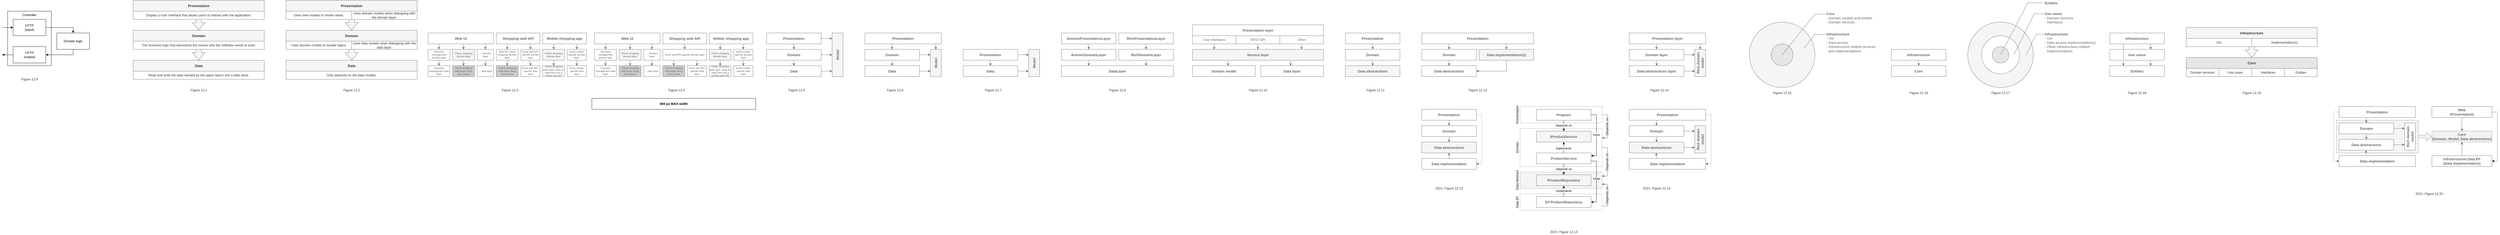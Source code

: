 <mxfile version="16.5.2" type="google"><diagram id="CGTrJVXZi7DGi4SXluGr" name="Page-1"><mxGraphModel dx="2622" dy="786" grid="1" gridSize="10" guides="1" tooltips="1" connect="1" arrows="1" fold="1" page="0" pageScale="1" pageWidth="850" pageHeight="1100" math="0" shadow="0"><root><mxCell id="0"/><mxCell id="1" parent="0"/><mxCell id="84YWS40VEw-qoGBuh9QQ-91" value="" style="endArrow=classic;html=1;rounded=0;fontFamily=Helvetica;fontSize=12;strokeColor=#999999;shape=flexArrow;" parent="1" source="84YWS40VEw-qoGBuh9QQ-81" target="84YWS40VEw-qoGBuh9QQ-85" edge="1"><mxGeometry width="50" height="50" relative="1" as="geometry"><mxPoint x="7840" y="1090" as="sourcePoint"/><mxPoint x="7890" y="1040" as="targetPoint"/></mxGeometry></mxCell><mxCell id="84YWS40VEw-qoGBuh9QQ-92" value="" style="edgeStyle=orthogonalEdgeStyle;shape=flexArrow;rounded=0;orthogonalLoop=1;jettySize=auto;html=1;fontFamily=Helvetica;fontSize=12;strokeColor=#999999;fillColor=#F2F2F2;" parent="1" source="84YWS40VEw-qoGBuh9QQ-81" target="84YWS40VEw-qoGBuh9QQ-85" edge="1"><mxGeometry relative="1" as="geometry"/></mxCell><mxCell id="84YWS40VEw-qoGBuh9QQ-90" value="" style="rounded=0;whiteSpace=wrap;html=1;labelBackgroundColor=default;labelBorderColor=none;fontFamily=Helvetica;fontSize=12;strokeColor=#999;fillColor=#F5F5F5;" parent="1" vertex="1"><mxGeometry x="7470" y="760" width="300" height="120" as="geometry"/></mxCell><mxCell id="84YWS40VEw-qoGBuh9QQ-45" value="" style="rounded=0;whiteSpace=wrap;html=1;fillColor=none;dashed=1;strokeColor=#999;" parent="1" vertex="1"><mxGeometry x="4480" y="710" width="300" height="60" as="geometry"/></mxCell><mxCell id="84YWS40VEw-qoGBuh9QQ-46" value="" style="rounded=0;whiteSpace=wrap;html=1;fillColor=none;dashed=1;strokeColor=#999;" parent="1" vertex="1"><mxGeometry x="4480" y="790" width="300" height="140" as="geometry"/></mxCell><mxCell id="84YWS40VEw-qoGBuh9QQ-41" value="" style="rounded=0;whiteSpace=wrap;html=1;fillColor=none;dashed=1;strokeColor=#666666;" parent="1" vertex="1"><mxGeometry x="4480" y="1030" width="300" height="60" as="geometry"/></mxCell><mxCell id="84YWS40VEw-qoGBuh9QQ-47" value="" style="rounded=0;whiteSpace=wrap;html=1;fillColor=none;dashed=1;strokeColor=#999;" parent="1" vertex="1"><mxGeometry x="4480" y="950" width="300" height="60" as="geometry"/></mxCell><mxCell id="84YWS40VEw-qoGBuh9QQ-42" value="" style="rounded=0;whiteSpace=wrap;html=1;fillColor=#F5F5F5;dashed=1;strokeColor=#666666;labelBackgroundColor=none;" parent="1" vertex="1"><mxGeometry x="4480" y="950" width="300" height="60" as="geometry"/></mxCell><mxCell id="84YWS40VEw-qoGBuh9QQ-43" value="" style="rounded=0;whiteSpace=wrap;html=1;fillColor=none;dashed=1;strokeColor=#666666;" parent="1" vertex="1"><mxGeometry x="4480" y="790" width="300" height="140" as="geometry"/></mxCell><mxCell id="84YWS40VEw-qoGBuh9QQ-44" value="" style="rounded=0;whiteSpace=wrap;html=1;fillColor=none;dashed=1;strokeColor=#666666;" parent="1" vertex="1"><mxGeometry x="4480" y="710" width="300" height="60" as="geometry"/></mxCell><mxCell id="8XzHtQjaxyKCFnRoqzzV-153" value="" style="endArrow=classic;html=1;shadow=0;fontFamily=Helvetica;fontSize=13;fontColor=#666666;strokeColor=#666666;" parent="1" edge="1"><mxGeometry width="50" height="50" relative="1" as="geometry"><mxPoint x="3410" y="520" as="sourcePoint"/><mxPoint x="3410" y="560" as="targetPoint"/></mxGeometry></mxCell><mxCell id="8XzHtQjaxyKCFnRoqzzV-154" value="" style="endArrow=classic;html=1;shadow=0;fontFamily=Helvetica;fontSize=13;fontColor=#666666;strokeColor=#666666;" parent="1" edge="1"><mxGeometry width="50" height="50" relative="1" as="geometry"><mxPoint x="3640" y="520" as="sourcePoint"/><mxPoint x="3640" y="560" as="targetPoint"/></mxGeometry></mxCell><mxCell id="8XzHtQjaxyKCFnRoqzzV-151" value="" style="endArrow=classic;html=1;shadow=0;fontFamily=Helvetica;fontSize=13;fontColor=#666666;strokeColor=#666666;" parent="1" edge="1"><mxGeometry width="50" height="50" relative="1" as="geometry"><mxPoint x="3519.71" y="430" as="sourcePoint"/><mxPoint x="3519.71" y="500" as="targetPoint"/></mxGeometry></mxCell><mxCell id="8XzHtQjaxyKCFnRoqzzV-152" value="" style="endArrow=classic;html=1;shadow=0;fontFamily=Helvetica;fontSize=13;fontColor=#666666;strokeColor=#666666;" parent="1" edge="1"><mxGeometry width="50" height="50" relative="1" as="geometry"><mxPoint x="3679.71" y="430" as="sourcePoint"/><mxPoint x="3679.71" y="500" as="targetPoint"/></mxGeometry></mxCell><mxCell id="8XzHtQjaxyKCFnRoqzzV-149" value="" style="endArrow=classic;html=1;shadow=0;fontFamily=Helvetica;fontSize=13;fontColor=#666666;strokeColor=#666666;" parent="1" edge="1"><mxGeometry width="50" height="50" relative="1" as="geometry"><mxPoint x="3359.71" y="430" as="sourcePoint"/><mxPoint x="3359.71" y="500" as="targetPoint"/></mxGeometry></mxCell><mxCell id="8XzHtQjaxyKCFnRoqzzV-24" value="Data" style="rounded=0;whiteSpace=wrap;html=1;labelBackgroundColor=none;sketch=0;fillColor=#f5f5f5;fontSize=13;strokeColor=#666666;fontStyle=1;fontColor=#333333;" parent="1" vertex="1"><mxGeometry x="-600" y="540" width="480" height="40" as="geometry"/></mxCell><mxCell id="8XzHtQjaxyKCFnRoqzzV-31" value="" style="shape=flexArrow;endArrow=classic;html=1;fontSize=12;fontColor=#000000;endWidth=25.094;sketch=0;rounded=0;fillColor=#f5f5f5;strokeColor=#666666;width=20.323;endSize=8.818;" parent="1" source="8XzHtQjaxyKCFnRoqzzV-23" target="8XzHtQjaxyKCFnRoqzzV-24" edge="1"><mxGeometry width="50" height="50" relative="1" as="geometry"><mxPoint x="-280" y="465" as="sourcePoint"/><mxPoint x="-280" y="535" as="targetPoint"/></mxGeometry></mxCell><mxCell id="lSErx22Q50DR8w6ZcHBT-1" value="Controller" style="rounded=0;whiteSpace=wrap;html=1;horizontal=1;align=center;verticalAlign=top;" parent="1" vertex="1"><mxGeometry x="-1060" y="360" width="160" height="200" as="geometry"/></mxCell><mxCell id="lSErx22Q50DR8w6ZcHBT-5" style="edgeStyle=orthogonalEdgeStyle;rounded=0;orthogonalLoop=1;jettySize=auto;html=1;entryX=0.5;entryY=0;entryDx=0;entryDy=0;" parent="1" source="lSErx22Q50DR8w6ZcHBT-2" target="lSErx22Q50DR8w6ZcHBT-4" edge="1"><mxGeometry relative="1" as="geometry"/></mxCell><mxCell id="lSErx22Q50DR8w6ZcHBT-9" style="edgeStyle=none;rounded=0;orthogonalLoop=1;jettySize=auto;html=1;startArrow=classic;startFill=1;endArrow=none;endFill=0;" parent="1" source="lSErx22Q50DR8w6ZcHBT-2" edge="1"><mxGeometry relative="1" as="geometry"><mxPoint x="-1080" y="420" as="targetPoint"/></mxGeometry></mxCell><mxCell id="lSErx22Q50DR8w6ZcHBT-2" value="HTTP&lt;br&gt;(input)" style="rounded=0;whiteSpace=wrap;html=1;" parent="1" vertex="1"><mxGeometry x="-1040" y="390" width="120" height="60" as="geometry"/></mxCell><mxCell id="lSErx22Q50DR8w6ZcHBT-10" style="edgeStyle=none;rounded=0;orthogonalLoop=1;jettySize=auto;html=1;startArrow=none;startFill=0;endArrow=classic;endFill=1;" parent="1" source="lSErx22Q50DR8w6ZcHBT-3" edge="1"><mxGeometry relative="1" as="geometry"><mxPoint x="-1080" y="520" as="targetPoint"/></mxGeometry></mxCell><mxCell id="lSErx22Q50DR8w6ZcHBT-3" value="HTTP&lt;br&gt;(output)" style="rounded=0;whiteSpace=wrap;html=1;" parent="1" vertex="1"><mxGeometry x="-1040" y="490" width="120" height="60" as="geometry"/></mxCell><mxCell id="lSErx22Q50DR8w6ZcHBT-6" style="edgeStyle=orthogonalEdgeStyle;rounded=0;orthogonalLoop=1;jettySize=auto;html=1;exitX=0.5;exitY=1;exitDx=0;exitDy=0;entryX=1;entryY=0.5;entryDx=0;entryDy=0;" parent="1" source="lSErx22Q50DR8w6ZcHBT-4" target="lSErx22Q50DR8w6ZcHBT-3" edge="1"><mxGeometry relative="1" as="geometry"/></mxCell><mxCell id="lSErx22Q50DR8w6ZcHBT-4" value="Domain logic" style="rounded=0;whiteSpace=wrap;html=1;" parent="1" vertex="1"><mxGeometry x="-880" y="440" width="120" height="60" as="geometry"/></mxCell><mxCell id="8XzHtQjaxyKCFnRoqzzV-1" value="600 px MAX width" style="rounded=0;whiteSpace=wrap;html=1;sketch=0;fontSize=12;align=center;fontStyle=1" parent="1" vertex="1"><mxGeometry x="1080" y="680" width="600" height="40" as="geometry"/></mxCell><mxCell id="8XzHtQjaxyKCFnRoqzzV-23" value="Domain" style="rounded=0;whiteSpace=wrap;html=1;labelBackgroundColor=none;sketch=0;fillColor=#f5f5f5;fontSize=13;strokeColor=#666666;fontStyle=1;fontColor=#333333;" parent="1" vertex="1"><mxGeometry x="-600" y="430" width="480" height="40" as="geometry"/></mxCell><mxCell id="8XzHtQjaxyKCFnRoqzzV-25" value="" style="shape=flexArrow;endArrow=classic;html=1;fontSize=12;fontColor=#000000;endWidth=25.094;sketch=0;rounded=0;fillColor=#f5f5f5;strokeColor=#666666;width=20.323;endSize=8.818;" parent="1" source="8XzHtQjaxyKCFnRoqzzV-27" target="8XzHtQjaxyKCFnRoqzzV-23" edge="1"><mxGeometry width="50" height="50" relative="1" as="geometry"><mxPoint x="-430" y="250" as="sourcePoint"/><mxPoint x="-380" y="200" as="targetPoint"/></mxGeometry></mxCell><mxCell id="8XzHtQjaxyKCFnRoqzzV-27" value="Presentation" style="rounded=0;whiteSpace=wrap;html=1;labelBackgroundColor=none;sketch=0;fillColor=#f5f5f5;fontSize=13;strokeColor=#666666;fillStyle=hachure;fontStyle=1;fontColor=#333333;" parent="1" vertex="1"><mxGeometry x="-600" y="320" width="480" height="40" as="geometry"/></mxCell><mxCell id="8XzHtQjaxyKCFnRoqzzV-28" value="Display a User Interface that allows users to interact with the application." style="rounded=0;whiteSpace=wrap;html=1;labelBackgroundColor=none;sketch=0;fillColor=#ffffff;fontSize=12;strokeColor=#666666;fontColor=#333333;" parent="1" vertex="1"><mxGeometry x="-600" y="360" width="480" height="30" as="geometry"/></mxCell><mxCell id="8XzHtQjaxyKCFnRoqzzV-29" value="The business logic that represents the reason why the software needs to exist." style="rounded=0;whiteSpace=wrap;html=1;labelBackgroundColor=none;sketch=0;fillColor=#ffffff;fontSize=12;strokeColor=#666666;fontColor=#333333;" parent="1" vertex="1"><mxGeometry x="-600" y="470" width="480" height="30" as="geometry"/></mxCell><mxCell id="8XzHtQjaxyKCFnRoqzzV-30" value="Read and write the data needed by the upper layers into a data store." style="rounded=0;whiteSpace=wrap;html=1;labelBackgroundColor=none;sketch=0;fillColor=#ffffff;fontSize=12;strokeColor=#666666;fontColor=#333333;" parent="1" vertex="1"><mxGeometry x="-600" y="580" width="480" height="30" as="geometry"/></mxCell><mxCell id="8XzHtQjaxyKCFnRoqzzV-33" value="Figure 12.1" style="text;html=1;align=center;verticalAlign=middle;resizable=0;points=[];autosize=1;fontSize=12;fontColor=#333333;" parent="1" vertex="1"><mxGeometry x="-400" y="640" width="80" height="20" as="geometry"/></mxCell><mxCell id="8XzHtQjaxyKCFnRoqzzV-34" value="Data" style="rounded=0;whiteSpace=wrap;html=1;labelBackgroundColor=none;sketch=0;fillColor=#f5f5f5;fontSize=13;strokeColor=#666666;fontStyle=1;fontColor=#333333;" parent="1" vertex="1"><mxGeometry x="-40" y="540" width="480" height="40" as="geometry"/></mxCell><mxCell id="8XzHtQjaxyKCFnRoqzzV-35" value="" style="shape=flexArrow;endArrow=classic;html=1;fontSize=12;fontColor=#000000;endWidth=25.094;sketch=0;rounded=0;fillColor=#f5f5f5;strokeColor=#666666;width=20.323;endSize=8.818;" parent="1" source="8XzHtQjaxyKCFnRoqzzV-36" target="8XzHtQjaxyKCFnRoqzzV-34" edge="1"><mxGeometry width="50" height="50" relative="1" as="geometry"><mxPoint x="280" y="465" as="sourcePoint"/><mxPoint x="280" y="535" as="targetPoint"/></mxGeometry></mxCell><mxCell id="8XzHtQjaxyKCFnRoqzzV-36" value="Domain" style="rounded=0;whiteSpace=wrap;html=1;labelBackgroundColor=none;sketch=0;fillColor=#f5f5f5;fontSize=13;strokeColor=#666666;fontStyle=1;fontColor=#333333;" parent="1" vertex="1"><mxGeometry x="-40" y="430" width="480" height="40" as="geometry"/></mxCell><mxCell id="8XzHtQjaxyKCFnRoqzzV-37" value="" style="shape=flexArrow;endArrow=classic;html=1;fontSize=12;fontColor=#000000;endWidth=25.094;sketch=0;rounded=0;fillColor=#f5f5f5;strokeColor=#666666;width=20.323;endSize=8.818;" parent="1" source="8XzHtQjaxyKCFnRoqzzV-38" target="8XzHtQjaxyKCFnRoqzzV-36" edge="1"><mxGeometry width="50" height="50" relative="1" as="geometry"><mxPoint x="130" y="250" as="sourcePoint"/><mxPoint x="180" y="200" as="targetPoint"/></mxGeometry></mxCell><mxCell id="8XzHtQjaxyKCFnRoqzzV-38" value="Presentation" style="rounded=0;whiteSpace=wrap;html=1;labelBackgroundColor=none;sketch=0;fillColor=#f5f5f5;fontSize=13;strokeColor=#666666;fillStyle=hachure;fontStyle=1;fontColor=#333333;" parent="1" vertex="1"><mxGeometry x="-40" y="320" width="480" height="40" as="geometry"/></mxCell><mxCell id="8XzHtQjaxyKCFnRoqzzV-39" value="Uses view models to render views." style="rounded=0;whiteSpace=wrap;html=1;labelBackgroundColor=none;sketch=0;fillColor=#ffffff;fontSize=12;strokeColor=#666666;fontColor=#333333;" parent="1" vertex="1"><mxGeometry x="-40" y="360" width="240" height="30" as="geometry"/></mxCell><mxCell id="8XzHtQjaxyKCFnRoqzzV-40" value="Uses domain models to handle logics." style="rounded=0;whiteSpace=wrap;html=1;labelBackgroundColor=none;sketch=0;fillColor=#ffffff;fontSize=12;strokeColor=#666666;fontColor=#333333;" parent="1" vertex="1"><mxGeometry x="-40" y="470" width="240" height="30" as="geometry"/></mxCell><mxCell id="8XzHtQjaxyKCFnRoqzzV-41" value="Only depends on the data models." style="rounded=0;whiteSpace=wrap;html=1;labelBackgroundColor=none;sketch=0;fillColor=#ffffff;fontSize=12;strokeColor=#666666;fontColor=#333333;" parent="1" vertex="1"><mxGeometry x="-40" y="580" width="480" height="30" as="geometry"/></mxCell><mxCell id="8XzHtQjaxyKCFnRoqzzV-42" value="Figure 12.2" style="text;html=1;align=center;verticalAlign=middle;resizable=0;points=[];autosize=1;fontSize=12;fontColor=#333333;" parent="1" vertex="1"><mxGeometry x="160" y="640" width="80" height="20" as="geometry"/></mxCell><mxCell id="8XzHtQjaxyKCFnRoqzzV-43" value="Uses domain models when dialoguing with the domain layer." style="rounded=0;whiteSpace=wrap;html=1;labelBackgroundColor=none;sketch=0;fillColor=#ffffff;fontSize=12;strokeColor=#666666;fontColor=#333333;" parent="1" vertex="1"><mxGeometry x="200" y="360" width="240" height="30" as="geometry"/></mxCell><mxCell id="8XzHtQjaxyKCFnRoqzzV-44" value="Uses data models when dialoguing with the data layer." style="rounded=0;whiteSpace=wrap;html=1;labelBackgroundColor=none;sketch=0;fillColor=#ffffff;fontSize=12;strokeColor=#666666;fontColor=#333333;spacing=2;" parent="1" vertex="1"><mxGeometry x="200" y="470" width="240" height="30" as="geometry"/></mxCell><mxCell id="8XzHtQjaxyKCFnRoqzzV-46" value="Figure 12.9" style="text;html=1;align=center;verticalAlign=middle;resizable=0;points=[];autosize=1;fontSize=12;fontColor=#333333;" parent="1" vertex="1"><mxGeometry x="-1020" y="600" width="80" height="20" as="geometry"/></mxCell><mxCell id="8XzHtQjaxyKCFnRoqzzV-89" value="Model" style="rounded=0;whiteSpace=wrap;html=1;labelBackgroundColor=none;sketch=0;fillColor=#f5f5f5;fontSize=13;strokeColor=#666666;fontStyle=1;horizontal=1;verticalAlign=middle;fontFamily=Helvetica;shadow=0;glass=0;rotation=-90;fontColor=#666666;" parent="1" vertex="1"><mxGeometry x="1900" y="500" width="160" height="40" as="geometry"/></mxCell><mxCell id="8XzHtQjaxyKCFnRoqzzV-90" value="" style="endArrow=classic;html=1;shadow=0;fontFamily=Helvetica;fontSize=13;fontColor=#666666;entryX=0.5;entryY=0;entryDx=0;entryDy=0;strokeColor=#666666;" parent="1" source="8XzHtQjaxyKCFnRoqzzV-94" target="8XzHtQjaxyKCFnRoqzzV-89" edge="1"><mxGeometry width="50" height="50" relative="1" as="geometry"><mxPoint x="1940" y="730" as="sourcePoint"/><mxPoint x="1990" y="680" as="targetPoint"/></mxGeometry></mxCell><mxCell id="8XzHtQjaxyKCFnRoqzzV-91" value="" style="endArrow=classic;html=1;shadow=0;fontFamily=Helvetica;fontSize=13;fontColor=#666666;entryX=0.5;entryY=0;entryDx=0;entryDy=0;strokeColor=#666666;" parent="1" source="8XzHtQjaxyKCFnRoqzzV-93" edge="1"><mxGeometry width="50" height="50" relative="1" as="geometry"><mxPoint x="1720" y="580" as="sourcePoint"/><mxPoint x="1960" y="580" as="targetPoint"/></mxGeometry></mxCell><mxCell id="8XzHtQjaxyKCFnRoqzzV-92" value="" style="endArrow=classic;html=1;shadow=0;fontFamily=Helvetica;fontSize=13;fontColor=#666666;entryX=0.5;entryY=0;entryDx=0;entryDy=0;strokeColor=#666666;" parent="1" source="8XzHtQjaxyKCFnRoqzzV-95" edge="1"><mxGeometry width="50" height="50" relative="1" as="geometry"><mxPoint x="1720" y="460" as="sourcePoint"/><mxPoint x="1960" y="460" as="targetPoint"/></mxGeometry></mxCell><mxCell id="8XzHtQjaxyKCFnRoqzzV-93" value="Data" style="rounded=0;whiteSpace=wrap;html=1;labelBackgroundColor=none;sketch=0;fontSize=13;strokeColor=#666666;fontStyle=1;shadow=0;glass=0;fontColor=#666666;fillColor=#FFFFFF;" parent="1" vertex="1"><mxGeometry x="1720" y="560" width="200" height="40" as="geometry"/></mxCell><mxCell id="8XzHtQjaxyKCFnRoqzzV-94" value="Domain" style="rounded=0;whiteSpace=wrap;html=1;labelBackgroundColor=none;sketch=0;fontSize=13;strokeColor=#666666;fontStyle=1;shadow=0;glass=0;fontColor=#666666;fillColor=#FFFFFF;" parent="1" vertex="1"><mxGeometry x="1720" y="500" width="200" height="40" as="geometry"/></mxCell><mxCell id="8XzHtQjaxyKCFnRoqzzV-95" value="Presentation" style="rounded=0;whiteSpace=wrap;html=1;labelBackgroundColor=none;sketch=0;fontSize=13;strokeColor=#666666;fillStyle=hachure;fontStyle=1;shadow=0;glass=0;fontColor=#666666;fillColor=#FFFFFF;" parent="1" vertex="1"><mxGeometry x="1720" y="440" width="200" height="40" as="geometry"/></mxCell><mxCell id="8XzHtQjaxyKCFnRoqzzV-96" value="" style="endArrow=classic;html=1;shadow=0;fontFamily=Helvetica;fontSize=13;fontColor=#666666;strokeColor=#666666;" parent="1" source="8XzHtQjaxyKCFnRoqzzV-95" target="8XzHtQjaxyKCFnRoqzzV-94" edge="1"><mxGeometry width="50" height="50" relative="1" as="geometry"><mxPoint x="1730" y="470" as="sourcePoint"/><mxPoint x="1970" y="470" as="targetPoint"/></mxGeometry></mxCell><mxCell id="8XzHtQjaxyKCFnRoqzzV-97" value="" style="endArrow=classic;html=1;shadow=0;fontFamily=Helvetica;fontSize=13;fontColor=#666666;strokeColor=#666666;" parent="1" source="8XzHtQjaxyKCFnRoqzzV-94" target="8XzHtQjaxyKCFnRoqzzV-93" edge="1"><mxGeometry width="50" height="50" relative="1" as="geometry"><mxPoint x="1730" y="569.86" as="sourcePoint"/><mxPoint x="1970" y="569.86" as="targetPoint"/></mxGeometry></mxCell><mxCell id="8XzHtQjaxyKCFnRoqzzV-98" value="Figure 12.5" style="text;html=1;align=center;verticalAlign=middle;resizable=0;points=[];autosize=1;fontSize=12;fontColor=#333333;" parent="1" vertex="1"><mxGeometry x="1790" y="640" width="80" height="20" as="geometry"/></mxCell><mxCell id="8XzHtQjaxyKCFnRoqzzV-99" value="Model" style="rounded=0;whiteSpace=wrap;html=1;labelBackgroundColor=none;sketch=0;fillColor=#f5f5f5;fontSize=13;strokeColor=#666666;fontStyle=1;horizontal=1;verticalAlign=middle;fontFamily=Helvetica;shadow=0;glass=0;rotation=-90;fontColor=#666666;" parent="1" vertex="1"><mxGeometry x="2290" y="530" width="100" height="40" as="geometry"/></mxCell><mxCell id="8XzHtQjaxyKCFnRoqzzV-101" value="" style="endArrow=classic;html=1;shadow=0;fontFamily=Helvetica;fontSize=13;fontColor=#666666;entryX=0.5;entryY=0;entryDx=0;entryDy=0;strokeColor=#666666;" parent="1" source="8XzHtQjaxyKCFnRoqzzV-103" edge="1"><mxGeometry width="50" height="50" relative="1" as="geometry"><mxPoint x="2080" y="580" as="sourcePoint"/><mxPoint x="2320" y="580" as="targetPoint"/></mxGeometry></mxCell><mxCell id="8XzHtQjaxyKCFnRoqzzV-103" value="Data" style="rounded=0;whiteSpace=wrap;html=1;labelBackgroundColor=none;sketch=0;fontSize=13;strokeColor=#666666;fontStyle=1;shadow=0;glass=0;fontColor=#666666;fillColor=#FFFFFF;" parent="1" vertex="1"><mxGeometry x="2080" y="560" width="200" height="40" as="geometry"/></mxCell><mxCell id="8XzHtQjaxyKCFnRoqzzV-104" value="Domain" style="rounded=0;whiteSpace=wrap;html=1;labelBackgroundColor=none;sketch=0;fontSize=13;strokeColor=#666666;fontStyle=1;shadow=0;glass=0;fontColor=#666666;fillColor=#FFFFFF;" parent="1" vertex="1"><mxGeometry x="2080" y="500" width="200" height="40" as="geometry"/></mxCell><mxCell id="8XzHtQjaxyKCFnRoqzzV-105" value="Presentation" style="rounded=0;whiteSpace=wrap;html=1;labelBackgroundColor=none;sketch=0;fontSize=13;strokeColor=#666666;fillStyle=hachure;fontStyle=1;shadow=0;glass=0;fontColor=#666666;fillColor=#FFFFFF;" parent="1" vertex="1"><mxGeometry x="2080" y="440" width="280" height="40" as="geometry"/></mxCell><mxCell id="8XzHtQjaxyKCFnRoqzzV-107" value="" style="endArrow=classic;html=1;shadow=0;fontFamily=Helvetica;fontSize=13;fontColor=#666666;strokeColor=#666666;" parent="1" source="8XzHtQjaxyKCFnRoqzzV-104" target="8XzHtQjaxyKCFnRoqzzV-103" edge="1"><mxGeometry width="50" height="50" relative="1" as="geometry"><mxPoint x="2090" y="569.86" as="sourcePoint"/><mxPoint x="2330" y="569.86" as="targetPoint"/></mxGeometry></mxCell><mxCell id="8XzHtQjaxyKCFnRoqzzV-108" value="Figure 12.6" style="text;html=1;align=center;verticalAlign=middle;resizable=0;points=[];autosize=1;fontSize=12;fontColor=#333333;" parent="1" vertex="1"><mxGeometry x="2150" y="640" width="80" height="20" as="geometry"/></mxCell><mxCell id="8XzHtQjaxyKCFnRoqzzV-109" value="" style="endArrow=classic;html=1;shadow=0;fontFamily=Helvetica;fontSize=13;fontColor=#666666;entryX=0.5;entryY=0;entryDx=0;entryDy=0;strokeColor=#666666;" parent="1" edge="1"><mxGeometry width="50" height="50" relative="1" as="geometry"><mxPoint x="2280" y="519.9" as="sourcePoint"/><mxPoint x="2320" y="519.9" as="targetPoint"/></mxGeometry></mxCell><mxCell id="8XzHtQjaxyKCFnRoqzzV-110" value="" style="endArrow=classic;html=1;shadow=0;fontFamily=Helvetica;fontSize=13;fontColor=#666666;strokeColor=#666666;" parent="1" edge="1"><mxGeometry width="50" height="50" relative="1" as="geometry"><mxPoint x="2179.8" y="480" as="sourcePoint"/><mxPoint x="2179.8" y="500" as="targetPoint"/></mxGeometry></mxCell><mxCell id="8XzHtQjaxyKCFnRoqzzV-111" value="Model" style="rounded=0;whiteSpace=wrap;html=1;labelBackgroundColor=none;sketch=0;fillColor=#f5f5f5;fontSize=13;strokeColor=#666666;fontStyle=1;horizontal=1;verticalAlign=middle;fontFamily=Helvetica;shadow=0;glass=0;rotation=-90;fontColor=#666666;" parent="1" vertex="1"><mxGeometry x="2650" y="530" width="100" height="40" as="geometry"/></mxCell><mxCell id="8XzHtQjaxyKCFnRoqzzV-112" value="" style="endArrow=classic;html=1;shadow=0;fontFamily=Helvetica;fontSize=13;fontColor=#666666;entryX=0.5;entryY=0;entryDx=0;entryDy=0;strokeColor=#666666;" parent="1" source="8XzHtQjaxyKCFnRoqzzV-113" edge="1"><mxGeometry width="50" height="50" relative="1" as="geometry"><mxPoint x="2440" y="580" as="sourcePoint"/><mxPoint x="2680" y="580" as="targetPoint"/></mxGeometry></mxCell><mxCell id="8XzHtQjaxyKCFnRoqzzV-113" value="Data" style="rounded=0;whiteSpace=wrap;html=1;labelBackgroundColor=none;sketch=0;fontSize=13;strokeColor=#666666;fontStyle=1;shadow=0;glass=0;fontColor=#666666;fillColor=#FFFFFF;" parent="1" vertex="1"><mxGeometry x="2440" y="560" width="200" height="40" as="geometry"/></mxCell><mxCell id="8XzHtQjaxyKCFnRoqzzV-115" value="Presentation" style="rounded=0;whiteSpace=wrap;html=1;labelBackgroundColor=none;sketch=0;fontSize=13;strokeColor=#666666;fillStyle=hachure;fontStyle=1;shadow=0;glass=0;fontColor=#666666;fillColor=#FFFFFF;" parent="1" vertex="1"><mxGeometry x="2440" y="500" width="200" height="40" as="geometry"/></mxCell><mxCell id="8XzHtQjaxyKCFnRoqzzV-116" value="" style="endArrow=classic;html=1;shadow=0;fontFamily=Helvetica;fontSize=13;fontColor=#666666;strokeColor=#666666;" parent="1" target="8XzHtQjaxyKCFnRoqzzV-113" edge="1"><mxGeometry width="50" height="50" relative="1" as="geometry"><mxPoint x="2540" y="540" as="sourcePoint"/><mxPoint x="2690" y="569.86" as="targetPoint"/></mxGeometry></mxCell><mxCell id="8XzHtQjaxyKCFnRoqzzV-117" value="Figure 12.7" style="text;html=1;align=center;verticalAlign=middle;resizable=0;points=[];autosize=1;fontSize=12;fontColor=#333333;" parent="1" vertex="1"><mxGeometry x="2510" y="640" width="80" height="20" as="geometry"/></mxCell><mxCell id="8XzHtQjaxyKCFnRoqzzV-118" value="" style="endArrow=classic;html=1;shadow=0;fontFamily=Helvetica;fontSize=13;fontColor=#666666;entryX=0.5;entryY=0;entryDx=0;entryDy=0;strokeColor=#666666;" parent="1" edge="1"><mxGeometry width="50" height="50" relative="1" as="geometry"><mxPoint x="2640" y="519.9" as="sourcePoint"/><mxPoint x="2680" y="519.9" as="targetPoint"/></mxGeometry></mxCell><mxCell id="8XzHtQjaxyKCFnRoqzzV-122" value="DataLayer" style="rounded=0;whiteSpace=wrap;html=1;labelBackgroundColor=none;sketch=0;fontSize=13;strokeColor=#666666;fontStyle=1;shadow=0;glass=0;fontColor=#666666;fillColor=#FFFFFF;" parent="1" vertex="1"><mxGeometry x="2800" y="560" width="410" height="40" as="geometry"/></mxCell><mxCell id="8XzHtQjaxyKCFnRoqzzV-123" value="AnemicDomainLayer" style="rounded=0;whiteSpace=wrap;html=1;labelBackgroundColor=none;sketch=0;fontSize=13;strokeColor=#666666;fillStyle=hachure;fontStyle=1;shadow=0;glass=0;fontColor=#666666;fillColor=#FFFFFF;" parent="1" vertex="1"><mxGeometry x="2800" y="500" width="200" height="40" as="geometry"/></mxCell><mxCell id="8XzHtQjaxyKCFnRoqzzV-126" value="AnemicPresentationLayer" style="rounded=0;whiteSpace=wrap;html=1;labelBackgroundColor=none;sketch=0;fontSize=13;strokeColor=#666666;fillStyle=hachure;fontStyle=1;shadow=0;glass=0;fontColor=#666666;fillColor=#FFFFFF;" parent="1" vertex="1"><mxGeometry x="2800" y="440" width="200" height="40" as="geometry"/></mxCell><mxCell id="8XzHtQjaxyKCFnRoqzzV-127" value="" style="endArrow=classic;html=1;shadow=0;fontFamily=Helvetica;fontSize=13;fontColor=#666666;strokeColor=#666666;" parent="1" edge="1"><mxGeometry width="50" height="50" relative="1" as="geometry"><mxPoint x="2900" y="480" as="sourcePoint"/><mxPoint x="2900" y="500" as="targetPoint"/></mxGeometry></mxCell><mxCell id="8XzHtQjaxyKCFnRoqzzV-128" value="RichDomainLayer" style="rounded=0;whiteSpace=wrap;html=1;labelBackgroundColor=none;sketch=0;fontSize=13;strokeColor=#666666;fillStyle=hachure;fontStyle=1;shadow=0;glass=0;fontColor=#666666;fillColor=#FFFFFF;" parent="1" vertex="1"><mxGeometry x="3010" y="500" width="200" height="40" as="geometry"/></mxCell><mxCell id="8XzHtQjaxyKCFnRoqzzV-129" value="" style="endArrow=classic;html=1;shadow=0;fontFamily=Helvetica;fontSize=13;fontColor=#666666;strokeColor=#666666;" parent="1" edge="1"><mxGeometry width="50" height="50" relative="1" as="geometry"><mxPoint x="3110" y="540" as="sourcePoint"/><mxPoint x="3110" y="560" as="targetPoint"/></mxGeometry></mxCell><mxCell id="8XzHtQjaxyKCFnRoqzzV-130" value="RichPresentationLayer" style="rounded=0;whiteSpace=wrap;html=1;labelBackgroundColor=none;sketch=0;fontSize=13;strokeColor=#666666;fillStyle=hachure;fontStyle=1;shadow=0;glass=0;fontColor=#666666;fillColor=#FFFFFF;" parent="1" vertex="1"><mxGeometry x="3010" y="440" width="200" height="40" as="geometry"/></mxCell><mxCell id="8XzHtQjaxyKCFnRoqzzV-131" value="" style="endArrow=classic;html=1;shadow=0;fontFamily=Helvetica;fontSize=13;fontColor=#666666;strokeColor=#666666;" parent="1" edge="1"><mxGeometry width="50" height="50" relative="1" as="geometry"><mxPoint x="3110" y="480" as="sourcePoint"/><mxPoint x="3110" y="500" as="targetPoint"/></mxGeometry></mxCell><mxCell id="8XzHtQjaxyKCFnRoqzzV-132" value="" style="endArrow=classic;html=1;shadow=0;fontFamily=Helvetica;fontSize=13;fontColor=#666666;strokeColor=#666666;" parent="1" edge="1"><mxGeometry width="50" height="50" relative="1" as="geometry"><mxPoint x="2899.83" y="540" as="sourcePoint"/><mxPoint x="2899.83" y="560" as="targetPoint"/></mxGeometry></mxCell><mxCell id="8XzHtQjaxyKCFnRoqzzV-133" value="Figure 12.8" style="text;html=1;align=center;verticalAlign=middle;resizable=0;points=[];autosize=1;fontSize=12;fontColor=#333333;" parent="1" vertex="1"><mxGeometry x="2965" y="640" width="80" height="20" as="geometry"/></mxCell><mxCell id="8XzHtQjaxyKCFnRoqzzV-136" value="Service layer" style="rounded=0;whiteSpace=wrap;html=1;labelBackgroundColor=none;sketch=0;fontSize=13;fontStyle=1;shadow=0;fontColor=#666666;strokeColor=#666666;glass=0;fillStyle=hachure;fillColor=#F5F5F5;" parent="1" vertex="1"><mxGeometry x="3280" y="500" width="480" height="40" as="geometry"/></mxCell><mxCell id="8XzHtQjaxyKCFnRoqzzV-138" value="Presentation layer" style="rounded=0;whiteSpace=wrap;html=1;labelBackgroundColor=none;sketch=0;fillColor=#FFFFFF;fontSize=13;strokeColor=#666666;fillStyle=hachure;fontStyle=1;shadow=0;glass=0;fontColor=#666666;" parent="1" vertex="1"><mxGeometry x="3280" y="410" width="480" height="40" as="geometry"/></mxCell><mxCell id="8XzHtQjaxyKCFnRoqzzV-139" value="User interfaces" style="rounded=0;whiteSpace=wrap;html=1;labelBackgroundColor=none;sketch=0;fillColor=#ffffff;fontSize=12;strokeColor=#666666;fontColor=#666666;" parent="1" vertex="1"><mxGeometry x="3280" y="450" width="160" height="30" as="geometry"/></mxCell><mxCell id="8XzHtQjaxyKCFnRoqzzV-140" value="Domain model" style="rounded=0;whiteSpace=wrap;html=1;labelBackgroundColor=none;sketch=0;fillColor=#FFFFFF;fontSize=13;strokeColor=#666666;fontColor=#666666;shadow=0;fontStyle=1;glass=0;fillStyle=hachure;" parent="1" vertex="1"><mxGeometry x="3280" y="560" width="230" height="40" as="geometry"/></mxCell><mxCell id="8XzHtQjaxyKCFnRoqzzV-142" value="Figure 12.10" style="text;html=1;align=center;verticalAlign=middle;resizable=0;points=[];autosize=1;fontSize=12;fontColor=#333333;" parent="1" vertex="1"><mxGeometry x="3480" y="640" width="80" height="20" as="geometry"/></mxCell><mxCell id="8XzHtQjaxyKCFnRoqzzV-144" value="Data layer" style="rounded=0;whiteSpace=wrap;html=1;labelBackgroundColor=none;sketch=0;fillColor=#FFFFFF;fontSize=13;strokeColor=#666666;fontColor=#666666;shadow=0;fontStyle=1;glass=0;fillStyle=hachure;" parent="1" vertex="1"><mxGeometry x="3530" y="560" width="230" height="40" as="geometry"/></mxCell><mxCell id="8XzHtQjaxyKCFnRoqzzV-146" value="REST API" style="rounded=0;whiteSpace=wrap;html=1;labelBackgroundColor=none;sketch=0;fillColor=#ffffff;fontSize=12;strokeColor=#666666;fontColor=#666666;" parent="1" vertex="1"><mxGeometry x="3440" y="450" width="160" height="30" as="geometry"/></mxCell><mxCell id="8XzHtQjaxyKCFnRoqzzV-147" value="Other" style="rounded=0;whiteSpace=wrap;html=1;labelBackgroundColor=none;sketch=0;fillColor=#ffffff;fontSize=12;strokeColor=#666666;fontColor=#666666;" parent="1" vertex="1"><mxGeometry x="3600" y="450" width="160" height="30" as="geometry"/></mxCell><mxCell id="8XzHtQjaxyKCFnRoqzzV-155" value="Data abstractions" style="rounded=0;whiteSpace=wrap;html=1;labelBackgroundColor=none;sketch=0;fontSize=13;strokeColor=#666666;fontStyle=1;shadow=0;glass=0;fontColor=#666666;fillColor=#F5F5F5;" parent="1" vertex="1"><mxGeometry x="3840" y="560" width="200" height="40" as="geometry"/></mxCell><mxCell id="8XzHtQjaxyKCFnRoqzzV-156" value="Domain" style="rounded=0;whiteSpace=wrap;html=1;labelBackgroundColor=none;sketch=0;fontSize=13;strokeColor=#666666;fontStyle=1;shadow=0;glass=0;fontColor=#666666;fillColor=#FFFFFF;" parent="1" vertex="1"><mxGeometry x="3840" y="500" width="200" height="40" as="geometry"/></mxCell><mxCell id="8XzHtQjaxyKCFnRoqzzV-157" value="Presentation" style="rounded=0;whiteSpace=wrap;html=1;labelBackgroundColor=none;sketch=0;fontSize=13;strokeColor=#666666;fillStyle=hachure;fontStyle=1;shadow=0;glass=0;fontColor=#666666;fillColor=#FFFFFF;" parent="1" vertex="1"><mxGeometry x="3840" y="440" width="200" height="40" as="geometry"/></mxCell><mxCell id="8XzHtQjaxyKCFnRoqzzV-158" value="" style="endArrow=classic;html=1;shadow=0;fontFamily=Helvetica;fontSize=13;fontColor=#666666;strokeColor=#666666;" parent="1" source="8XzHtQjaxyKCFnRoqzzV-157" target="8XzHtQjaxyKCFnRoqzzV-156" edge="1"><mxGeometry width="50" height="50" relative="1" as="geometry"><mxPoint x="3850" y="470" as="sourcePoint"/><mxPoint x="4090" y="470" as="targetPoint"/></mxGeometry></mxCell><mxCell id="8XzHtQjaxyKCFnRoqzzV-159" value="" style="endArrow=classic;html=1;shadow=0;fontFamily=Helvetica;fontSize=13;fontColor=#666666;strokeColor=#666666;" parent="1" source="8XzHtQjaxyKCFnRoqzzV-156" target="8XzHtQjaxyKCFnRoqzzV-155" edge="1"><mxGeometry width="50" height="50" relative="1" as="geometry"><mxPoint x="3850" y="569.86" as="sourcePoint"/><mxPoint x="4090" y="569.86" as="targetPoint"/></mxGeometry></mxCell><mxCell id="8XzHtQjaxyKCFnRoqzzV-160" value="Figure 12.11" style="text;html=1;align=center;verticalAlign=middle;resizable=0;points=[];autosize=1;fontSize=12;fontColor=#333333;" parent="1" vertex="1"><mxGeometry x="3910" y="640" width="80" height="20" as="geometry"/></mxCell><mxCell id="8XzHtQjaxyKCFnRoqzzV-162" value="Data abstractions" style="rounded=0;whiteSpace=wrap;html=1;labelBackgroundColor=none;sketch=0;fontSize=13;strokeColor=#666666;fontStyle=1;shadow=0;glass=0;fontColor=#666666;fillColor=#FFFFFF;" parent="1" vertex="1"><mxGeometry x="4120" y="560" width="200" height="40" as="geometry"/></mxCell><mxCell id="8XzHtQjaxyKCFnRoqzzV-163" value="Domain" style="rounded=0;whiteSpace=wrap;html=1;labelBackgroundColor=none;sketch=0;fontSize=13;strokeColor=#666666;fontStyle=1;shadow=0;glass=0;fontColor=#666666;fillColor=#FFFFFF;" parent="1" vertex="1"><mxGeometry x="4120" y="500" width="200" height="40" as="geometry"/></mxCell><mxCell id="8XzHtQjaxyKCFnRoqzzV-164" value="Presentation" style="rounded=0;whiteSpace=wrap;html=1;labelBackgroundColor=none;sketch=0;fontSize=13;strokeColor=#666666;fillStyle=hachure;fontStyle=1;shadow=0;glass=0;fontColor=#666666;fillColor=#FFFFFF;" parent="1" vertex="1"><mxGeometry x="4120" y="440" width="410" height="40" as="geometry"/></mxCell><mxCell id="8XzHtQjaxyKCFnRoqzzV-166" value="" style="endArrow=classic;html=1;shadow=0;fontFamily=Helvetica;fontSize=13;fontColor=#666666;strokeColor=#666666;" parent="1" source="8XzHtQjaxyKCFnRoqzzV-163" target="8XzHtQjaxyKCFnRoqzzV-162" edge="1"><mxGeometry width="50" height="50" relative="1" as="geometry"><mxPoint x="4130" y="569.86" as="sourcePoint"/><mxPoint x="4370" y="569.86" as="targetPoint"/></mxGeometry></mxCell><mxCell id="8XzHtQjaxyKCFnRoqzzV-167" value="Figure 12.12" style="text;html=1;align=center;verticalAlign=middle;resizable=0;points=[];autosize=1;fontSize=12;fontColor=#333333;" parent="1" vertex="1"><mxGeometry x="4285" y="640" width="80" height="20" as="geometry"/></mxCell><mxCell id="8XzHtQjaxyKCFnRoqzzV-168" value="Data implementation(s)" style="rounded=0;whiteSpace=wrap;html=1;labelBackgroundColor=none;sketch=0;fontSize=13;strokeColor=#666666;fontStyle=1;shadow=0;glass=0;fontColor=#666666;fillColor=#F5F5F5;" parent="1" vertex="1"><mxGeometry x="4330" y="500" width="200" height="40" as="geometry"/></mxCell><mxCell id="8XzHtQjaxyKCFnRoqzzV-170" value="" style="endArrow=classic;html=1;shadow=0;fontFamily=Helvetica;fontSize=13;fontColor=#666666;strokeColor=#666666;edgeStyle=orthogonalEdgeStyle;entryX=1;entryY=0.5;entryDx=0;entryDy=0;exitX=0.5;exitY=1;exitDx=0;exitDy=0;rounded=0;" parent="1" source="8XzHtQjaxyKCFnRoqzzV-168" target="8XzHtQjaxyKCFnRoqzzV-162" edge="1"><mxGeometry width="50" height="50" relative="1" as="geometry"><mxPoint x="4510" y="620" as="sourcePoint"/><mxPoint x="4370" y="510" as="targetPoint"/></mxGeometry></mxCell><mxCell id="8XzHtQjaxyKCFnRoqzzV-171" value="" style="endArrow=classic;html=1;shadow=0;fontFamily=Helvetica;fontSize=13;fontColor=#666666;strokeColor=#666666;" parent="1" edge="1"><mxGeometry width="50" height="50" relative="1" as="geometry"><mxPoint x="4219.88" y="480" as="sourcePoint"/><mxPoint x="4219.88" y="500" as="targetPoint"/></mxGeometry></mxCell><mxCell id="8XzHtQjaxyKCFnRoqzzV-172" value="" style="endArrow=classic;html=1;shadow=0;fontFamily=Helvetica;fontSize=13;fontColor=#666666;strokeColor=#666666;" parent="1" edge="1"><mxGeometry width="50" height="50" relative="1" as="geometry"><mxPoint x="4429.88" y="480" as="sourcePoint"/><mxPoint x="4429.88" y="500" as="targetPoint"/></mxGeometry></mxCell><mxCell id="8XzHtQjaxyKCFnRoqzzV-173" value="Rich domain model" style="rounded=0;whiteSpace=wrap;html=1;labelBackgroundColor=none;sketch=0;fillColor=#f5f5f5;fontSize=13;strokeColor=#666666;fontStyle=1;horizontal=1;verticalAlign=middle;fontFamily=Helvetica;shadow=0;glass=0;rotation=-90;fontColor=#666666;" parent="1" vertex="1"><mxGeometry x="5090" y="530" width="100" height="40" as="geometry"/></mxCell><mxCell id="8XzHtQjaxyKCFnRoqzzV-174" value="" style="endArrow=classic;html=1;shadow=0;fontFamily=Helvetica;fontSize=13;fontColor=#666666;entryX=0.5;entryY=0;entryDx=0;entryDy=0;strokeColor=#666666;" parent="1" source="8XzHtQjaxyKCFnRoqzzV-175" edge="1"><mxGeometry width="50" height="50" relative="1" as="geometry"><mxPoint x="4880" y="580" as="sourcePoint"/><mxPoint x="5120" y="580" as="targetPoint"/></mxGeometry></mxCell><mxCell id="8XzHtQjaxyKCFnRoqzzV-175" value="Data abstractions layer" style="rounded=0;whiteSpace=wrap;html=1;labelBackgroundColor=none;sketch=0;fontSize=13;strokeColor=#666666;fontStyle=1;shadow=0;glass=0;fontColor=#666666;fillColor=#FFFFFF;" parent="1" vertex="1"><mxGeometry x="4880" y="560" width="200" height="40" as="geometry"/></mxCell><mxCell id="8XzHtQjaxyKCFnRoqzzV-176" value="Domain layer" style="rounded=0;whiteSpace=wrap;html=1;labelBackgroundColor=none;sketch=0;fontSize=13;strokeColor=#666666;fontStyle=1;shadow=0;glass=0;fontColor=#666666;fillColor=#FFFFFF;" parent="1" vertex="1"><mxGeometry x="4880" y="500" width="200" height="40" as="geometry"/></mxCell><mxCell id="8XzHtQjaxyKCFnRoqzzV-177" value="Presentation layer" style="rounded=0;whiteSpace=wrap;html=1;labelBackgroundColor=none;sketch=0;fontSize=13;strokeColor=#666666;fillStyle=hachure;fontStyle=1;shadow=0;glass=0;fontColor=#666666;fillColor=#FFFFFF;" parent="1" vertex="1"><mxGeometry x="4880" y="440" width="280" height="40" as="geometry"/></mxCell><mxCell id="8XzHtQjaxyKCFnRoqzzV-178" value="" style="endArrow=classic;html=1;shadow=0;fontFamily=Helvetica;fontSize=13;fontColor=#666666;strokeColor=#666666;" parent="1" source="8XzHtQjaxyKCFnRoqzzV-176" target="8XzHtQjaxyKCFnRoqzzV-175" edge="1"><mxGeometry width="50" height="50" relative="1" as="geometry"><mxPoint x="4890" y="569.86" as="sourcePoint"/><mxPoint x="5130" y="569.86" as="targetPoint"/></mxGeometry></mxCell><mxCell id="8XzHtQjaxyKCFnRoqzzV-179" value="Figure 12.14" style="text;html=1;align=center;verticalAlign=middle;resizable=0;points=[];autosize=1;fontSize=12;fontColor=#333333;" parent="1" vertex="1"><mxGeometry x="4950" y="640" width="80" height="20" as="geometry"/></mxCell><mxCell id="8XzHtQjaxyKCFnRoqzzV-180" value="" style="endArrow=classic;html=1;shadow=0;fontFamily=Helvetica;fontSize=13;fontColor=#666666;entryX=0.5;entryY=0;entryDx=0;entryDy=0;strokeColor=#666666;" parent="1" edge="1"><mxGeometry width="50" height="50" relative="1" as="geometry"><mxPoint x="5080" y="519.9" as="sourcePoint"/><mxPoint x="5120" y="519.9" as="targetPoint"/></mxGeometry></mxCell><mxCell id="8XzHtQjaxyKCFnRoqzzV-181" value="" style="endArrow=classic;html=1;shadow=0;fontFamily=Helvetica;fontSize=13;fontColor=#666666;strokeColor=#666666;" parent="1" target="8XzHtQjaxyKCFnRoqzzV-176" edge="1"><mxGeometry width="50" height="50" relative="1" as="geometry"><mxPoint x="4979.8" y="480" as="sourcePoint"/><mxPoint x="4979.8" y="500" as="targetPoint"/></mxGeometry></mxCell><mxCell id="8XzHtQjaxyKCFnRoqzzV-182" value="" style="endArrow=classic;html=1;shadow=0;fontFamily=Helvetica;fontSize=13;fontColor=#666666;strokeColor=#666666;" parent="1" target="8XzHtQjaxyKCFnRoqzzV-173" edge="1"><mxGeometry width="50" height="50" relative="1" as="geometry"><mxPoint x="5139.8" y="480" as="sourcePoint"/><mxPoint x="5139.8" y="500" as="targetPoint"/></mxGeometry></mxCell><mxCell id="8XzHtQjaxyKCFnRoqzzV-183" value="" style="endArrow=classic;html=1;shadow=0;fontFamily=Helvetica;fontSize=13;fontColor=#666666;strokeColor=#666666;" parent="1" edge="1"><mxGeometry width="50" height="50" relative="1" as="geometry"><mxPoint x="2339.8" y="480" as="sourcePoint"/><mxPoint x="2339.8" y="500" as="targetPoint"/></mxGeometry></mxCell><mxCell id="8XzHtQjaxyKCFnRoqzzV-184" value="" style="ellipse;whiteSpace=wrap;html=1;aspect=fixed;shadow=0;glass=0;labelBackgroundColor=none;sketch=0;strokeColor=#666666;fontFamily=Helvetica;fontSize=13;fontColor=#666666;fillColor=#F5F5F5;" parent="1" vertex="1"><mxGeometry x="5320" y="400" width="240" height="240" as="geometry"/></mxCell><mxCell id="8XzHtQjaxyKCFnRoqzzV-185" value="Figure 12.15" style="text;html=1;align=center;verticalAlign=middle;resizable=0;points=[];autosize=1;fontSize=12;fontColor=#333333;" parent="1" vertex="1"><mxGeometry x="5400" y="650" width="80" height="20" as="geometry"/></mxCell><mxCell id="8XzHtQjaxyKCFnRoqzzV-186" value="" style="ellipse;whiteSpace=wrap;html=1;aspect=fixed;shadow=0;glass=0;labelBackgroundColor=none;sketch=0;strokeColor=#666666;fontFamily=Helvetica;fontSize=13;fontColor=#666666;fillColor=#E6E6E6;" parent="1" vertex="1"><mxGeometry x="5400" y="480" width="80" height="80" as="geometry"/></mxCell><mxCell id="8XzHtQjaxyKCFnRoqzzV-189" value="&lt;div&gt;&lt;b&gt;Core&lt;/b&gt;&lt;/div&gt;&lt;div&gt;- Domain models and entities&lt;/div&gt;&lt;div&gt;- Domain services&lt;/div&gt;" style="text;html=1;align=left;verticalAlign=middle;resizable=0;points=[];autosize=1;fontSize=13;fontFamily=Helvetica;fontColor=#666666;" parent="1" vertex="1"><mxGeometry x="5600" y="360" width="180" height="50" as="geometry"/></mxCell><mxCell id="8XzHtQjaxyKCFnRoqzzV-190" value="&lt;div&gt;&lt;b&gt;Infrastructure&lt;/b&gt;&lt;/div&gt;&lt;div&gt;- UIs&lt;/div&gt;&lt;div&gt;- Data access&lt;/div&gt;&lt;div&gt;- Infrastructure-related services&lt;/div&gt;&lt;div&gt;&amp;nbsp; and implementations&lt;/div&gt;" style="text;html=1;align=left;verticalAlign=middle;resizable=0;points=[];autosize=1;fontSize=13;fontFamily=Helvetica;fontColor=#666666;" parent="1" vertex="1"><mxGeometry x="5600" y="430" width="200" height="90" as="geometry"/></mxCell><mxCell id="8XzHtQjaxyKCFnRoqzzV-191" value="" style="endArrow=none;html=1;shadow=0;strokeColor=#666666;fontFamily=Helvetica;fontSize=13;fontColor=#666666;exitX=0.5;exitY=0.5;exitDx=0;exitDy=0;exitPerimeter=0;entryX=-0.004;entryY=0.216;entryDx=0;entryDy=0;entryPerimeter=0;rounded=0;" parent="1" source="8XzHtQjaxyKCFnRoqzzV-186" target="8XzHtQjaxyKCFnRoqzzV-189" edge="1"><mxGeometry width="50" height="50" relative="1" as="geometry"><mxPoint x="5400" y="310" as="sourcePoint"/><mxPoint x="5450" y="260" as="targetPoint"/><Array as="points"><mxPoint x="5560" y="371"/></Array></mxGeometry></mxCell><mxCell id="8XzHtQjaxyKCFnRoqzzV-192" value="" style="endArrow=none;html=1;shadow=0;strokeColor=#666666;fontFamily=Helvetica;fontSize=13;fontColor=#666666;exitX=0.838;exitY=0.396;exitDx=0;exitDy=0;exitPerimeter=0;rounded=0;" parent="1" source="8XzHtQjaxyKCFnRoqzzV-184" edge="1"><mxGeometry width="50" height="50" relative="1" as="geometry"><mxPoint x="5450" y="530" as="sourcePoint"/><mxPoint x="5599" y="445" as="targetPoint"/><Array as="points"><mxPoint x="5560" y="445"/></Array></mxGeometry></mxCell><mxCell id="8XzHtQjaxyKCFnRoqzzV-194" value="Core" style="rounded=0;whiteSpace=wrap;html=1;labelBackgroundColor=none;sketch=0;fontSize=13;strokeColor=#666666;fontStyle=1;shadow=0;glass=0;fontColor=#666666;fillColor=#FFFFFF;" parent="1" vertex="1"><mxGeometry x="5840" y="560" width="200" height="40" as="geometry"/></mxCell><mxCell id="8XzHtQjaxyKCFnRoqzzV-195" value="Infrastructure" style="rounded=0;whiteSpace=wrap;html=1;labelBackgroundColor=none;sketch=0;fontSize=13;strokeColor=#666666;fillStyle=hachure;fontStyle=1;shadow=0;glass=0;fontColor=#666666;fillColor=#FFFFFF;" parent="1" vertex="1"><mxGeometry x="5840" y="500" width="200" height="40" as="geometry"/></mxCell><mxCell id="8XzHtQjaxyKCFnRoqzzV-196" value="" style="endArrow=classic;html=1;shadow=0;fontFamily=Helvetica;fontSize=13;fontColor=#666666;strokeColor=#666666;" parent="1" source="8XzHtQjaxyKCFnRoqzzV-195" target="8XzHtQjaxyKCFnRoqzzV-194" edge="1"><mxGeometry width="50" height="50" relative="1" as="geometry"><mxPoint x="5850" y="530" as="sourcePoint"/><mxPoint x="6090" y="530" as="targetPoint"/></mxGeometry></mxCell><mxCell id="8XzHtQjaxyKCFnRoqzzV-198" value="Figure 12.16" style="text;html=1;align=center;verticalAlign=middle;resizable=0;points=[];autosize=1;fontSize=12;fontColor=#333333;" parent="1" vertex="1"><mxGeometry x="5900" y="650" width="80" height="20" as="geometry"/></mxCell><mxCell id="8XzHtQjaxyKCFnRoqzzV-199" value="" style="ellipse;whiteSpace=wrap;html=1;aspect=fixed;shadow=0;glass=0;labelBackgroundColor=none;sketch=0;strokeColor=#666666;fontFamily=Helvetica;fontSize=13;fontColor=#666666;fillColor=#F5F5F5;" parent="1" vertex="1"><mxGeometry x="6120" y="400" width="240" height="240" as="geometry"/></mxCell><mxCell id="8XzHtQjaxyKCFnRoqzzV-200" value="Figure 12.17" style="text;html=1;align=center;verticalAlign=middle;resizable=0;points=[];autosize=1;fontSize=12;fontColor=#333333;" parent="1" vertex="1"><mxGeometry x="6200" y="650" width="80" height="20" as="geometry"/></mxCell><mxCell id="8XzHtQjaxyKCFnRoqzzV-202" value="&lt;b&gt;Entities&lt;/b&gt;" style="text;html=1;align=left;verticalAlign=middle;resizable=0;points=[];autosize=1;fontSize=13;fontFamily=Helvetica;fontColor=#666666;" parent="1" vertex="1"><mxGeometry x="6400" y="320" width="60" height="20" as="geometry"/></mxCell><mxCell id="8XzHtQjaxyKCFnRoqzzV-203" value="&lt;div&gt;&lt;b&gt;Infrastructure&lt;/b&gt;&lt;/div&gt;&lt;div&gt;- UIs&lt;/div&gt;&lt;div&gt;- Data access implementation(s)&lt;/div&gt;&lt;div&gt;- Other infrastructure-related&lt;/div&gt;&lt;div&gt;&amp;nbsp; implementations&lt;/div&gt;" style="text;html=1;align=left;verticalAlign=middle;resizable=0;points=[];autosize=1;fontSize=13;fontFamily=Helvetica;fontColor=#666666;" parent="1" vertex="1"><mxGeometry x="6400" y="430" width="200" height="90" as="geometry"/></mxCell><mxCell id="8XzHtQjaxyKCFnRoqzzV-205" value="" style="endArrow=none;html=1;shadow=0;strokeColor=#666666;fontFamily=Helvetica;fontSize=13;fontColor=#666666;exitX=0.892;exitY=0.504;exitDx=0;exitDy=0;exitPerimeter=0;rounded=0;" parent="1" source="8XzHtQjaxyKCFnRoqzzV-199" edge="1"><mxGeometry width="50" height="50" relative="1" as="geometry"><mxPoint x="6250" y="530" as="sourcePoint"/><mxPoint x="6399" y="445" as="targetPoint"/><Array as="points"><mxPoint x="6370" y="445"/></Array></mxGeometry></mxCell><mxCell id="8XzHtQjaxyKCFnRoqzzV-206" value="" style="ellipse;whiteSpace=wrap;html=1;aspect=fixed;shadow=0;glass=0;labelBackgroundColor=none;sketch=0;strokeColor=#666666;fontFamily=Helvetica;fontSize=13;fontColor=#666666;fillColor=#FFFFFF;" parent="1" vertex="1"><mxGeometry x="6170" y="450" width="140" height="140" as="geometry"/></mxCell><mxCell id="8XzHtQjaxyKCFnRoqzzV-201" value="" style="ellipse;whiteSpace=wrap;html=1;aspect=fixed;shadow=0;glass=0;labelBackgroundColor=none;sketch=0;strokeColor=#666666;fontFamily=Helvetica;fontSize=13;fontColor=#666666;fillColor=#E6E6E6;" parent="1" vertex="1"><mxGeometry x="6210" y="490" width="60" height="60" as="geometry"/></mxCell><mxCell id="8XzHtQjaxyKCFnRoqzzV-204" value="" style="endArrow=none;html=1;shadow=0;strokeColor=#666666;fontFamily=Helvetica;fontSize=13;fontColor=#666666;exitX=0.5;exitY=0.5;exitDx=0;exitDy=0;exitPerimeter=0;rounded=0;entryX=-0.051;entryY=0.438;entryDx=0;entryDy=0;entryPerimeter=0;" parent="1" source="8XzHtQjaxyKCFnRoqzzV-201" target="8XzHtQjaxyKCFnRoqzzV-202" edge="1"><mxGeometry width="50" height="50" relative="1" as="geometry"><mxPoint x="6200" y="310" as="sourcePoint"/><mxPoint x="6250" y="260" as="targetPoint"/><Array as="points"><mxPoint x="6340" y="329"/></Array></mxGeometry></mxCell><mxCell id="8XzHtQjaxyKCFnRoqzzV-207" value="&lt;div&gt;&lt;b&gt;Use cases&lt;/b&gt;&lt;/div&gt;&lt;div&gt;- Domain services&lt;/div&gt;&lt;div&gt;- Interfaces&lt;/div&gt;" style="text;html=1;align=left;verticalAlign=middle;resizable=0;points=[];autosize=1;fontSize=13;fontFamily=Helvetica;fontColor=#666666;" parent="1" vertex="1"><mxGeometry x="6400" y="360" width="120" height="50" as="geometry"/></mxCell><mxCell id="8XzHtQjaxyKCFnRoqzzV-208" value="" style="endArrow=none;html=1;shadow=0;strokeColor=#666666;fontFamily=Helvetica;fontSize=13;fontColor=#666666;rounded=0;entryX=-0.051;entryY=0.438;entryDx=0;entryDy=0;entryPerimeter=0;exitX=0.85;exitY=0.5;exitDx=0;exitDy=0;exitPerimeter=0;" parent="1" source="8XzHtQjaxyKCFnRoqzzV-206" edge="1"><mxGeometry width="50" height="50" relative="1" as="geometry"><mxPoint x="6227" y="338" as="sourcePoint"/><mxPoint x="6400" y="369.38" as="targetPoint"/><Array as="points"><mxPoint x="6363.06" y="369.62"/></Array></mxGeometry></mxCell><mxCell id="8XzHtQjaxyKCFnRoqzzV-212" value="Figure 12.18" style="text;html=1;align=center;verticalAlign=middle;resizable=0;points=[];autosize=1;fontSize=12;fontColor=#333333;" parent="1" vertex="1"><mxGeometry x="6700" y="650" width="80" height="20" as="geometry"/></mxCell><mxCell id="8XzHtQjaxyKCFnRoqzzV-218" value="&lt;b style=&quot;text-align: left&quot;&gt;Use cases&lt;/b&gt;" style="rounded=0;whiteSpace=wrap;html=1;labelBackgroundColor=none;sketch=0;fontSize=13;strokeColor=#666666;fontStyle=1;shadow=0;glass=0;fontColor=#666666;fillColor=#FFFFFF;" parent="1" vertex="1"><mxGeometry x="6640" y="500" width="200" height="40" as="geometry"/></mxCell><mxCell id="8XzHtQjaxyKCFnRoqzzV-219" value="Infrastructure" style="rounded=0;whiteSpace=wrap;html=1;labelBackgroundColor=none;sketch=0;fontSize=13;strokeColor=#666666;fillStyle=hachure;fontStyle=1;shadow=0;glass=0;fontColor=#666666;fillColor=#FFFFFF;" parent="1" vertex="1"><mxGeometry x="6640" y="440" width="200" height="40" as="geometry"/></mxCell><mxCell id="8XzHtQjaxyKCFnRoqzzV-220" value="Entities" style="rounded=0;whiteSpace=wrap;html=1;labelBackgroundColor=none;sketch=0;fontSize=13;strokeColor=#666666;fontStyle=1;shadow=0;glass=0;fontColor=#666666;fillColor=#FFFFFF;" parent="1" vertex="1"><mxGeometry x="6640" y="560" width="200" height="40" as="geometry"/></mxCell><mxCell id="8XzHtQjaxyKCFnRoqzzV-221" value="" style="endArrow=classic;html=1;shadow=0;fontFamily=Helvetica;fontSize=13;fontColor=#666666;strokeColor=#666666;entryX=0.25;entryY=0;entryDx=0;entryDy=0;exitX=0.25;exitY=1;exitDx=0;exitDy=0;labelBorderColor=none;" parent="1" source="8XzHtQjaxyKCFnRoqzzV-219" target="8XzHtQjaxyKCFnRoqzzV-220" edge="1"><mxGeometry width="50" height="50" relative="1" as="geometry"><mxPoint x="6657" y="510" as="sourcePoint"/><mxPoint x="6763.333" y="510" as="targetPoint"/></mxGeometry></mxCell><mxCell id="8XzHtQjaxyKCFnRoqzzV-222" value="" style="endArrow=classic;html=1;shadow=0;fontFamily=Helvetica;fontSize=13;fontColor=#666666;strokeColor=#666666;exitX=0.75;exitY=1;exitDx=0;exitDy=0;entryX=0.75;entryY=0;entryDx=0;entryDy=0;" parent="1" source="8XzHtQjaxyKCFnRoqzzV-218" target="8XzHtQjaxyKCFnRoqzzV-220" edge="1"><mxGeometry width="50" height="50" relative="1" as="geometry"><mxPoint x="6739.8" y="540" as="sourcePoint"/><mxPoint x="6739.8" y="560" as="targetPoint"/></mxGeometry></mxCell><mxCell id="8XzHtQjaxyKCFnRoqzzV-223" value="" style="endArrow=classic;html=1;shadow=0;fontFamily=Helvetica;fontSize=13;fontColor=#666666;strokeColor=#666666;exitX=0.75;exitY=1;exitDx=0;exitDy=0;entryX=0.75;entryY=0;entryDx=0;entryDy=0;" parent="1" source="8XzHtQjaxyKCFnRoqzzV-219" target="8XzHtQjaxyKCFnRoqzzV-218" edge="1"><mxGeometry width="50" height="50" relative="1" as="geometry"><mxPoint x="6739.8" y="480" as="sourcePoint"/><mxPoint x="6739.8" y="500" as="targetPoint"/></mxGeometry></mxCell><mxCell id="8XzHtQjaxyKCFnRoqzzV-224" value="" style="endArrow=none;html=1;shadow=0;fontFamily=Helvetica;fontSize=13;fontColor=#666666;strokeColor=#FFFFFF;" parent="1" edge="1"><mxGeometry width="50" height="50" relative="1" as="geometry"><mxPoint x="6689" y="543" as="sourcePoint"/><mxPoint x="6689" y="493" as="targetPoint"/></mxGeometry></mxCell><mxCell id="8XzHtQjaxyKCFnRoqzzV-225" value="" style="endArrow=none;html=1;shadow=0;fontFamily=Helvetica;fontSize=13;fontColor=#666666;strokeColor=#FFFFFF;" parent="1" edge="1"><mxGeometry width="50" height="50" relative="1" as="geometry"><mxPoint x="6691" y="545" as="sourcePoint"/><mxPoint x="6691" y="495" as="targetPoint"/></mxGeometry></mxCell><mxCell id="8XzHtQjaxyKCFnRoqzzV-226" value="Core" style="rounded=0;whiteSpace=wrap;html=1;labelBackgroundColor=none;sketch=0;fontSize=13;strokeColor=#666666;fontStyle=1;fontColor=#333333;fillColor=#E6E6E6;" parent="1" vertex="1"><mxGeometry x="6920" y="530" width="480" height="40" as="geometry"/></mxCell><mxCell id="8XzHtQjaxyKCFnRoqzzV-227" value="" style="shape=flexArrow;endArrow=classic;html=1;fontSize=12;fontColor=#000000;endWidth=25.094;sketch=0;rounded=0;fillColor=#f5f5f5;strokeColor=#666666;width=20.323;endSize=8.818;" parent="1" source="8XzHtQjaxyKCFnRoqzzV-228" target="8XzHtQjaxyKCFnRoqzzV-226" edge="1"><mxGeometry width="50" height="50" relative="1" as="geometry"><mxPoint x="7240" y="455" as="sourcePoint"/><mxPoint x="7240" y="525" as="targetPoint"/></mxGeometry></mxCell><mxCell id="8XzHtQjaxyKCFnRoqzzV-228" value="Infrastructure" style="rounded=0;whiteSpace=wrap;html=1;labelBackgroundColor=none;sketch=0;fillColor=#f5f5f5;fontSize=13;strokeColor=#666666;fontStyle=1;fontColor=#333333;" parent="1" vertex="1"><mxGeometry x="6920" y="420" width="480" height="40" as="geometry"/></mxCell><mxCell id="8XzHtQjaxyKCFnRoqzzV-232" value="UIs" style="rounded=0;whiteSpace=wrap;html=1;labelBackgroundColor=none;sketch=0;fillColor=#ffffff;fontSize=12;strokeColor=#666666;fontColor=#333333;" parent="1" vertex="1"><mxGeometry x="6920" y="460" width="240" height="30" as="geometry"/></mxCell><mxCell id="8XzHtQjaxyKCFnRoqzzV-233" value="Domain services" style="rounded=0;whiteSpace=wrap;html=1;labelBackgroundColor=none;sketch=0;fillColor=#ffffff;fontSize=12;strokeColor=#666666;fontColor=#333333;" parent="1" vertex="1"><mxGeometry x="6920" y="570" width="120" height="30" as="geometry"/></mxCell><mxCell id="8XzHtQjaxyKCFnRoqzzV-234" value="Figure 12.19" style="text;html=1;align=center;verticalAlign=middle;resizable=0;points=[];autosize=1;fontSize=12;fontColor=#333333;" parent="1" vertex="1"><mxGeometry x="7120" y="650" width="80" height="20" as="geometry"/></mxCell><mxCell id="8XzHtQjaxyKCFnRoqzzV-235" value="Implementation(s)" style="rounded=0;whiteSpace=wrap;html=1;labelBackgroundColor=none;sketch=0;fillColor=#ffffff;fontSize=12;strokeColor=#666666;fontColor=#333333;" parent="1" vertex="1"><mxGeometry x="7160" y="460" width="240" height="30" as="geometry"/></mxCell><mxCell id="8XzHtQjaxyKCFnRoqzzV-236" value="Interfaces" style="rounded=0;whiteSpace=wrap;html=1;labelBackgroundColor=none;sketch=0;fillColor=#ffffff;fontSize=12;strokeColor=#666666;fontColor=#333333;" parent="1" vertex="1"><mxGeometry x="7160" y="570" width="120" height="30" as="geometry"/></mxCell><mxCell id="8XzHtQjaxyKCFnRoqzzV-237" value="Entities" style="rounded=0;whiteSpace=wrap;html=1;labelBackgroundColor=none;sketch=0;fillColor=#ffffff;fontSize=12;strokeColor=#666666;fontColor=#333333;" parent="1" vertex="1"><mxGeometry x="7280" y="570" width="120" height="30" as="geometry"/></mxCell><mxCell id="8XzHtQjaxyKCFnRoqzzV-238" value="Inventory management data layer" style="rounded=0;whiteSpace=wrap;html=1;labelBackgroundColor=none;sketch=0;fontSize=9;strokeColor=#666666;fontStyle=0;shadow=0;glass=0;fontColor=#666666;fillColor=#FFFFFF;" parent="1" vertex="1"><mxGeometry x="1090" y="560" width="80" height="40" as="geometry"/></mxCell><mxCell id="8XzHtQjaxyKCFnRoqzzV-239" value="Inventory management domain layer" style="rounded=0;whiteSpace=wrap;html=1;labelBackgroundColor=none;sketch=0;fontSize=9;strokeColor=#666666;fontStyle=0;shadow=0;glass=0;fontColor=#666666;fillColor=#FFFFFF;" parent="1" vertex="1"><mxGeometry x="1090" y="500" width="80" height="40" as="geometry"/></mxCell><mxCell id="8XzHtQjaxyKCFnRoqzzV-240" value="Web UI" style="rounded=0;whiteSpace=wrap;html=1;labelBackgroundColor=none;sketch=0;fontSize=13;strokeColor=#666666;fillStyle=hachure;fontStyle=1;shadow=0;glass=0;fontColor=#666666;fillColor=#FFFFFF;" parent="1" vertex="1"><mxGeometry x="1090" y="440" width="240" height="40" as="geometry"/></mxCell><mxCell id="8XzHtQjaxyKCFnRoqzzV-242" value="" style="endArrow=classic;html=1;shadow=0;fontFamily=Helvetica;fontSize=9;fontColor=#666666;strokeColor=#666666;" parent="1" source="8XzHtQjaxyKCFnRoqzzV-239" target="8XzHtQjaxyKCFnRoqzzV-238" edge="1"><mxGeometry width="50" height="50" relative="1" as="geometry"><mxPoint x="1100" y="569.86" as="sourcePoint"/><mxPoint x="1340" y="569.86" as="targetPoint"/></mxGeometry></mxCell><mxCell id="8XzHtQjaxyKCFnRoqzzV-243" value="Figure 12.4" style="text;html=1;align=center;verticalAlign=middle;resizable=0;points=[];autosize=1;fontSize=12;fontColor=#333333;" parent="1" vertex="1"><mxGeometry x="1350" y="640" width="80" height="20" as="geometry"/></mxCell><mxCell id="8XzHtQjaxyKCFnRoqzzV-244" value="Online shopping data layer using SQL Server" style="rounded=0;whiteSpace=wrap;html=1;labelBackgroundColor=none;sketch=0;fontSize=9;strokeColor=#666666;fontStyle=0;shadow=0;glass=0;fontColor=#666666;fillColor=#CCCCCC;" parent="1" vertex="1"><mxGeometry x="1180" y="560" width="80" height="40" as="geometry"/></mxCell><mxCell id="8XzHtQjaxyKCFnRoqzzV-245" value="Online shopping domain layer" style="rounded=0;whiteSpace=wrap;html=1;labelBackgroundColor=none;sketch=0;fontSize=9;strokeColor=#666666;fontStyle=0;shadow=0;glass=0;fontColor=#666666;fillColor=#F5F5F5;" parent="1" vertex="1"><mxGeometry x="1180" y="500" width="80" height="40" as="geometry"/></mxCell><mxCell id="8XzHtQjaxyKCFnRoqzzV-246" value="" style="endArrow=classic;html=1;shadow=0;fontFamily=Helvetica;fontSize=9;fontColor=#666666;strokeColor=#666666;" parent="1" source="8XzHtQjaxyKCFnRoqzzV-245" target="8XzHtQjaxyKCFnRoqzzV-244" edge="1"><mxGeometry width="50" height="50" relative="1" as="geometry"><mxPoint x="1190" y="569.86" as="sourcePoint"/><mxPoint x="1430" y="569.86" as="targetPoint"/></mxGeometry></mxCell><mxCell id="8XzHtQjaxyKCFnRoqzzV-247" value="... data layer" style="rounded=0;whiteSpace=wrap;html=1;labelBackgroundColor=none;sketch=0;fontSize=9;strokeColor=#666666;fontStyle=0;shadow=0;glass=0;fontColor=#666666;fillColor=#FFFFFF;" parent="1" vertex="1"><mxGeometry x="1270" y="560" width="60" height="40" as="geometry"/></mxCell><mxCell id="8XzHtQjaxyKCFnRoqzzV-248" value="... domain layer" style="rounded=0;whiteSpace=wrap;html=1;labelBackgroundColor=none;sketch=0;fontSize=9;strokeColor=#666666;fontStyle=0;shadow=0;glass=0;fontColor=#666666;fillColor=#FFFFFF;" parent="1" vertex="1"><mxGeometry x="1270" y="500" width="60" height="40" as="geometry"/></mxCell><mxCell id="8XzHtQjaxyKCFnRoqzzV-249" value="" style="endArrow=classic;html=1;shadow=0;fontFamily=Helvetica;fontSize=9;fontColor=#666666;strokeColor=#666666;" parent="1" source="8XzHtQjaxyKCFnRoqzzV-248" target="8XzHtQjaxyKCFnRoqzzV-247" edge="1"><mxGeometry width="50" height="50" relative="1" as="geometry"><mxPoint x="1280" y="569.86" as="sourcePoint"/><mxPoint x="1520" y="569.86" as="targetPoint"/></mxGeometry></mxCell><mxCell id="8XzHtQjaxyKCFnRoqzzV-250" value="" style="endArrow=classic;html=1;shadow=0;fontFamily=Helvetica;fontSize=9;fontColor=#666666;strokeColor=#666666;" parent="1" edge="1"><mxGeometry width="50" height="50" relative="1" as="geometry"><mxPoint x="1129.86" y="480" as="sourcePoint"/><mxPoint x="1129.86" y="500" as="targetPoint"/></mxGeometry></mxCell><mxCell id="8XzHtQjaxyKCFnRoqzzV-251" value="" style="endArrow=classic;html=1;shadow=0;fontFamily=Helvetica;fontSize=9;fontColor=#666666;strokeColor=#666666;" parent="1" edge="1"><mxGeometry width="50" height="50" relative="1" as="geometry"><mxPoint x="1219.86" y="480" as="sourcePoint"/><mxPoint x="1219.86" y="500" as="targetPoint"/></mxGeometry></mxCell><mxCell id="8XzHtQjaxyKCFnRoqzzV-252" value="" style="endArrow=classic;html=1;shadow=0;fontFamily=Helvetica;fontSize=9;fontColor=#666666;strokeColor=#666666;" parent="1" edge="1"><mxGeometry width="50" height="50" relative="1" as="geometry"><mxPoint x="1299.83" y="480" as="sourcePoint"/><mxPoint x="1299.83" y="500" as="targetPoint"/></mxGeometry></mxCell><mxCell id="8XzHtQjaxyKCFnRoqzzV-261" value="Online shopping data layer using SQL Server" style="rounded=0;whiteSpace=wrap;html=1;labelBackgroundColor=none;sketch=0;fontSize=9;strokeColor=#666666;fontStyle=0;shadow=0;glass=0;fontColor=#666666;fillColor=#CCCCCC;" parent="1" vertex="1"><mxGeometry x="1340" y="560" width="80" height="40" as="geometry"/></mxCell><mxCell id="8XzHtQjaxyKCFnRoqzzV-262" value="Some web API-specific domain layer" style="rounded=0;whiteSpace=wrap;html=1;labelBackgroundColor=none;sketch=0;fontSize=9;strokeColor=#666666;fontStyle=0;shadow=0;glass=0;fontColor=#666666;fillColor=#FFFFFF;" parent="1" vertex="1"><mxGeometry x="1340" y="500" width="160" height="40" as="geometry"/></mxCell><mxCell id="8XzHtQjaxyKCFnRoqzzV-263" value="Shopping web API" style="rounded=0;whiteSpace=wrap;html=1;labelBackgroundColor=none;sketch=0;fontSize=13;strokeColor=#666666;fillStyle=hachure;fontStyle=1;shadow=0;glass=0;fontColor=#666666;fillColor=#FFFFFF;" parent="1" vertex="1"><mxGeometry x="1340" y="440" width="160" height="40" as="geometry"/></mxCell><mxCell id="8XzHtQjaxyKCFnRoqzzV-265" value="Some web API-specific data layer" style="rounded=0;whiteSpace=wrap;html=1;labelBackgroundColor=none;sketch=0;fontSize=9;strokeColor=#666666;fontStyle=0;shadow=0;glass=0;fontColor=#666666;fillColor=#FFFFFF;" parent="1" vertex="1"><mxGeometry x="1430" y="560" width="70" height="40" as="geometry"/></mxCell><mxCell id="8XzHtQjaxyKCFnRoqzzV-267" value="" style="endArrow=classic;html=1;shadow=0;fontFamily=Helvetica;fontSize=9;fontColor=#666666;strokeColor=#666666;" parent="1" target="8XzHtQjaxyKCFnRoqzzV-265" edge="1"><mxGeometry width="50" height="50" relative="1" as="geometry"><mxPoint x="1465" y="540" as="sourcePoint"/><mxPoint x="1680" y="569.86" as="targetPoint"/></mxGeometry></mxCell><mxCell id="8XzHtQjaxyKCFnRoqzzV-269" value="" style="endArrow=classic;html=1;shadow=0;fontFamily=Helvetica;fontSize=9;fontColor=#666666;strokeColor=#666666;" parent="1" edge="1"><mxGeometry width="50" height="50" relative="1" as="geometry"><mxPoint x="1420.0" y="480" as="sourcePoint"/><mxPoint x="1420.0" y="500" as="targetPoint"/></mxGeometry></mxCell><mxCell id="8XzHtQjaxyKCFnRoqzzV-270" value="&lt;span&gt;&#9;&#9;&lt;/span&gt;Online shopping data layer using an HttpClient and a remote web API" style="rounded=0;whiteSpace=wrap;html=1;labelBackgroundColor=none;sketch=0;fontSize=9;strokeColor=#666666;fontStyle=0;shadow=0;glass=0;fontColor=#666666;fillColor=#FFFFFF;" parent="1" vertex="1"><mxGeometry x="1510" y="560" width="80" height="40" as="geometry"/></mxCell><mxCell id="8XzHtQjaxyKCFnRoqzzV-271" value="Online shopping domain layer" style="rounded=0;whiteSpace=wrap;html=1;labelBackgroundColor=none;sketch=0;fontSize=9;strokeColor=#666666;fontStyle=0;shadow=0;glass=0;fontColor=#666666;fillColor=#F5F5F5;" parent="1" vertex="1"><mxGeometry x="1510" y="500" width="80" height="40" as="geometry"/></mxCell><mxCell id="8XzHtQjaxyKCFnRoqzzV-272" value="Mobile shopping app" style="rounded=0;whiteSpace=wrap;html=1;labelBackgroundColor=none;sketch=0;fontSize=13;strokeColor=#666666;fillStyle=hachure;fontStyle=1;shadow=0;glass=0;fontColor=#666666;fillColor=#FFFFFF;" parent="1" vertex="1"><mxGeometry x="1510" y="440" width="160" height="40" as="geometry"/></mxCell><mxCell id="8XzHtQjaxyKCFnRoqzzV-273" value="" style="endArrow=classic;html=1;shadow=0;fontFamily=Helvetica;fontSize=9;fontColor=#666666;strokeColor=#666666;" parent="1" source="8XzHtQjaxyKCFnRoqzzV-271" target="8XzHtQjaxyKCFnRoqzzV-270" edge="1"><mxGeometry width="50" height="50" relative="1" as="geometry"><mxPoint x="1530" y="569.86" as="sourcePoint"/><mxPoint x="1770" y="569.86" as="targetPoint"/></mxGeometry></mxCell><mxCell id="8XzHtQjaxyKCFnRoqzzV-274" value="Some mobile-specific data layer" style="rounded=0;whiteSpace=wrap;html=1;labelBackgroundColor=none;sketch=0;fontSize=9;strokeColor=#666666;fontStyle=0;shadow=0;glass=0;fontColor=#666666;fillColor=#FFFFFF;" parent="1" vertex="1"><mxGeometry x="1600" y="560" width="70" height="40" as="geometry"/></mxCell><mxCell id="8XzHtQjaxyKCFnRoqzzV-275" value="&lt;span&gt;&#9;&lt;/span&gt;Some mobile-specific domain layer" style="rounded=0;whiteSpace=wrap;html=1;labelBackgroundColor=none;sketch=0;fontSize=9;strokeColor=#666666;fontStyle=0;shadow=0;glass=0;fontColor=#666666;fillColor=#FFFFFF;" parent="1" vertex="1"><mxGeometry x="1600" y="500" width="70" height="40" as="geometry"/></mxCell><mxCell id="8XzHtQjaxyKCFnRoqzzV-276" value="" style="endArrow=classic;html=1;shadow=0;fontFamily=Helvetica;fontSize=9;fontColor=#666666;strokeColor=#666666;" parent="1" source="8XzHtQjaxyKCFnRoqzzV-275" target="8XzHtQjaxyKCFnRoqzzV-274" edge="1"><mxGeometry width="50" height="50" relative="1" as="geometry"><mxPoint x="1620" y="569.86" as="sourcePoint"/><mxPoint x="1860" y="569.86" as="targetPoint"/></mxGeometry></mxCell><mxCell id="8XzHtQjaxyKCFnRoqzzV-277" value="" style="endArrow=classic;html=1;shadow=0;fontFamily=Helvetica;fontSize=9;fontColor=#666666;strokeColor=#666666;" parent="1" edge="1"><mxGeometry width="50" height="50" relative="1" as="geometry"><mxPoint x="1550.0" y="480" as="sourcePoint"/><mxPoint x="1550.0" y="500" as="targetPoint"/></mxGeometry></mxCell><mxCell id="8XzHtQjaxyKCFnRoqzzV-278" value="" style="endArrow=classic;html=1;shadow=0;fontFamily=Helvetica;fontSize=9;fontColor=#666666;strokeColor=#666666;" parent="1" edge="1"><mxGeometry width="50" height="50" relative="1" as="geometry"><mxPoint x="1634.86" y="480" as="sourcePoint"/><mxPoint x="1634.86" y="500" as="targetPoint"/></mxGeometry></mxCell><mxCell id="8XzHtQjaxyKCFnRoqzzV-281" value="Inventory management data layer" style="rounded=0;whiteSpace=wrap;html=1;labelBackgroundColor=none;sketch=0;fontSize=9;strokeColor=#666666;fontStyle=0;shadow=0;glass=0;fontColor=#666666;fillColor=#FFFFFF;" parent="1" vertex="1"><mxGeometry x="480" y="560" width="80" height="40" as="geometry"/></mxCell><mxCell id="8XzHtQjaxyKCFnRoqzzV-282" value="Inventory management domain layer" style="rounded=0;whiteSpace=wrap;html=1;labelBackgroundColor=none;sketch=0;fontSize=9;strokeColor=#666666;fontStyle=0;shadow=0;glass=0;fontColor=#666666;fillColor=#FFFFFF;" parent="1" vertex="1"><mxGeometry x="480" y="500" width="80" height="40" as="geometry"/></mxCell><mxCell id="8XzHtQjaxyKCFnRoqzzV-283" value="Web UI" style="rounded=0;whiteSpace=wrap;html=1;labelBackgroundColor=none;sketch=0;fontSize=13;strokeColor=#666666;fillStyle=hachure;fontStyle=1;shadow=0;glass=0;fontColor=#666666;fillColor=#FFFFFF;" parent="1" vertex="1"><mxGeometry x="480" y="440" width="240" height="40" as="geometry"/></mxCell><mxCell id="8XzHtQjaxyKCFnRoqzzV-284" value="" style="endArrow=classic;html=1;shadow=0;fontFamily=Helvetica;fontSize=9;fontColor=#666666;strokeColor=#666666;" parent="1" source="8XzHtQjaxyKCFnRoqzzV-282" target="8XzHtQjaxyKCFnRoqzzV-281" edge="1"><mxGeometry width="50" height="50" relative="1" as="geometry"><mxPoint x="490" y="569.86" as="sourcePoint"/><mxPoint x="730" y="569.86" as="targetPoint"/></mxGeometry></mxCell><mxCell id="8XzHtQjaxyKCFnRoqzzV-285" value="Figure 12.3" style="text;html=1;align=center;verticalAlign=middle;resizable=0;points=[];autosize=1;fontSize=12;fontColor=#333333;" parent="1" vertex="1"><mxGeometry x="740" y="640" width="80" height="20" as="geometry"/></mxCell><mxCell id="8XzHtQjaxyKCFnRoqzzV-286" value="Online shopping data layer using SQL Server" style="rounded=0;whiteSpace=wrap;html=1;labelBackgroundColor=none;sketch=0;fontSize=9;strokeColor=#666666;fontStyle=0;shadow=0;glass=0;fontColor=#666666;fillColor=#CCCCCC;" parent="1" vertex="1"><mxGeometry x="570" y="560" width="80" height="40" as="geometry"/></mxCell><mxCell id="8XzHtQjaxyKCFnRoqzzV-287" value="Online shopping domain layer" style="rounded=0;whiteSpace=wrap;html=1;labelBackgroundColor=none;sketch=0;fontSize=9;strokeColor=#666666;fontStyle=0;shadow=0;glass=0;fontColor=#666666;fillColor=#F5F5F5;" parent="1" vertex="1"><mxGeometry x="570" y="500" width="80" height="40" as="geometry"/></mxCell><mxCell id="8XzHtQjaxyKCFnRoqzzV-288" value="" style="endArrow=classic;html=1;shadow=0;fontFamily=Helvetica;fontSize=9;fontColor=#666666;strokeColor=#666666;" parent="1" source="8XzHtQjaxyKCFnRoqzzV-287" target="8XzHtQjaxyKCFnRoqzzV-286" edge="1"><mxGeometry width="50" height="50" relative="1" as="geometry"><mxPoint x="580" y="569.86" as="sourcePoint"/><mxPoint x="820" y="569.86" as="targetPoint"/></mxGeometry></mxCell><mxCell id="8XzHtQjaxyKCFnRoqzzV-289" value="... data layer" style="rounded=0;whiteSpace=wrap;html=1;labelBackgroundColor=none;sketch=0;fontSize=9;strokeColor=#666666;fontStyle=0;shadow=0;glass=0;fontColor=#666666;fillColor=#FFFFFF;" parent="1" vertex="1"><mxGeometry x="660" y="560" width="60" height="40" as="geometry"/></mxCell><mxCell id="8XzHtQjaxyKCFnRoqzzV-290" value="... domain layer" style="rounded=0;whiteSpace=wrap;html=1;labelBackgroundColor=none;sketch=0;fontSize=9;strokeColor=#666666;fontStyle=0;shadow=0;glass=0;fontColor=#666666;fillColor=#FFFFFF;" parent="1" vertex="1"><mxGeometry x="660" y="500" width="60" height="40" as="geometry"/></mxCell><mxCell id="8XzHtQjaxyKCFnRoqzzV-291" value="" style="endArrow=classic;html=1;shadow=0;fontFamily=Helvetica;fontSize=9;fontColor=#666666;strokeColor=#666666;" parent="1" source="8XzHtQjaxyKCFnRoqzzV-290" target="8XzHtQjaxyKCFnRoqzzV-289" edge="1"><mxGeometry width="50" height="50" relative="1" as="geometry"><mxPoint x="670" y="569.86" as="sourcePoint"/><mxPoint x="910" y="569.86" as="targetPoint"/></mxGeometry></mxCell><mxCell id="8XzHtQjaxyKCFnRoqzzV-292" value="" style="endArrow=classic;html=1;shadow=0;fontFamily=Helvetica;fontSize=9;fontColor=#666666;strokeColor=#666666;" parent="1" edge="1"><mxGeometry width="50" height="50" relative="1" as="geometry"><mxPoint x="519.86" y="480" as="sourcePoint"/><mxPoint x="519.86" y="500" as="targetPoint"/></mxGeometry></mxCell><mxCell id="8XzHtQjaxyKCFnRoqzzV-293" value="" style="endArrow=classic;html=1;shadow=0;fontFamily=Helvetica;fontSize=9;fontColor=#666666;strokeColor=#666666;" parent="1" edge="1"><mxGeometry width="50" height="50" relative="1" as="geometry"><mxPoint x="609.86" y="480" as="sourcePoint"/><mxPoint x="609.86" y="500" as="targetPoint"/></mxGeometry></mxCell><mxCell id="8XzHtQjaxyKCFnRoqzzV-294" value="" style="endArrow=classic;html=1;shadow=0;fontFamily=Helvetica;fontSize=9;fontColor=#666666;strokeColor=#666666;" parent="1" edge="1"><mxGeometry width="50" height="50" relative="1" as="geometry"><mxPoint x="689.83" y="480" as="sourcePoint"/><mxPoint x="689.83" y="500" as="targetPoint"/></mxGeometry></mxCell><mxCell id="8XzHtQjaxyKCFnRoqzzV-295" value="Online shopping data layer using SQL Server" style="rounded=0;whiteSpace=wrap;html=1;labelBackgroundColor=none;sketch=0;fontSize=9;strokeColor=#666666;fontStyle=0;shadow=0;glass=0;fontColor=#666666;fillColor=#CCCCCC;" parent="1" vertex="1"><mxGeometry x="730" y="560" width="80" height="40" as="geometry"/></mxCell><mxCell id="8XzHtQjaxyKCFnRoqzzV-296" value="Web API online shopping domain layer" style="rounded=0;whiteSpace=wrap;html=1;labelBackgroundColor=none;sketch=0;fontSize=9;strokeColor=#666666;fontStyle=0;shadow=0;glass=0;fontColor=#666666;fillColor=#FFFFFF;" parent="1" vertex="1"><mxGeometry x="730" y="500" width="80" height="40" as="geometry"/></mxCell><mxCell id="8XzHtQjaxyKCFnRoqzzV-297" value="Shopping web API" style="rounded=0;whiteSpace=wrap;html=1;labelBackgroundColor=none;sketch=0;fontSize=13;strokeColor=#666666;fillStyle=hachure;fontStyle=1;shadow=0;glass=0;fontColor=#666666;fillColor=#FFFFFF;" parent="1" vertex="1"><mxGeometry x="730" y="440" width="160" height="40" as="geometry"/></mxCell><mxCell id="8XzHtQjaxyKCFnRoqzzV-298" value="" style="endArrow=classic;html=1;shadow=0;fontFamily=Helvetica;fontSize=9;fontColor=#666666;strokeColor=#666666;" parent="1" source="8XzHtQjaxyKCFnRoqzzV-296" target="8XzHtQjaxyKCFnRoqzzV-295" edge="1"><mxGeometry width="50" height="50" relative="1" as="geometry"><mxPoint x="740" y="569.86" as="sourcePoint"/><mxPoint x="980" y="569.86" as="targetPoint"/></mxGeometry></mxCell><mxCell id="8XzHtQjaxyKCFnRoqzzV-299" value="Some web API-specific data layer" style="rounded=0;whiteSpace=wrap;html=1;labelBackgroundColor=none;sketch=0;fontSize=9;strokeColor=#666666;fontStyle=0;shadow=0;glass=0;fontColor=#666666;fillColor=#FFFFFF;" parent="1" vertex="1"><mxGeometry x="820" y="560" width="70" height="40" as="geometry"/></mxCell><mxCell id="8XzHtQjaxyKCFnRoqzzV-300" value="&lt;span&gt;&#9;&lt;/span&gt;Some web API-specific domain layer" style="rounded=0;whiteSpace=wrap;html=1;labelBackgroundColor=none;sketch=0;fontSize=9;strokeColor=#666666;fontStyle=0;shadow=0;glass=0;fontColor=#666666;fillColor=#FFFFFF;" parent="1" vertex="1"><mxGeometry x="820" y="500" width="70" height="40" as="geometry"/></mxCell><mxCell id="8XzHtQjaxyKCFnRoqzzV-301" value="" style="endArrow=classic;html=1;shadow=0;fontFamily=Helvetica;fontSize=9;fontColor=#666666;strokeColor=#666666;" parent="1" source="8XzHtQjaxyKCFnRoqzzV-300" target="8XzHtQjaxyKCFnRoqzzV-299" edge="1"><mxGeometry width="50" height="50" relative="1" as="geometry"><mxPoint x="830" y="569.86" as="sourcePoint"/><mxPoint x="1070" y="569.86" as="targetPoint"/></mxGeometry></mxCell><mxCell id="8XzHtQjaxyKCFnRoqzzV-302" value="" style="endArrow=classic;html=1;shadow=0;fontFamily=Helvetica;fontSize=9;fontColor=#666666;strokeColor=#666666;" parent="1" edge="1"><mxGeometry width="50" height="50" relative="1" as="geometry"><mxPoint x="769.86" y="480" as="sourcePoint"/><mxPoint x="769.86" y="500" as="targetPoint"/></mxGeometry></mxCell><mxCell id="8XzHtQjaxyKCFnRoqzzV-303" value="" style="endArrow=classic;html=1;shadow=0;fontFamily=Helvetica;fontSize=9;fontColor=#666666;strokeColor=#666666;" parent="1" edge="1"><mxGeometry width="50" height="50" relative="1" as="geometry"><mxPoint x="854.8" y="480" as="sourcePoint"/><mxPoint x="854.8" y="500" as="targetPoint"/></mxGeometry></mxCell><mxCell id="8XzHtQjaxyKCFnRoqzzV-304" value="&lt;span&gt;&#9;&#9;&lt;/span&gt;Online shopping data layer using an HttpClient and a remote web API" style="rounded=0;whiteSpace=wrap;html=1;labelBackgroundColor=none;sketch=0;fontSize=9;strokeColor=#666666;fontStyle=0;shadow=0;glass=0;fontColor=#666666;fillColor=#FFFFFF;" parent="1" vertex="1"><mxGeometry x="900" y="560" width="80" height="40" as="geometry"/></mxCell><mxCell id="8XzHtQjaxyKCFnRoqzzV-305" value="Online shopping domain layer" style="rounded=0;whiteSpace=wrap;html=1;labelBackgroundColor=none;sketch=0;fontSize=9;strokeColor=#666666;fontStyle=0;shadow=0;glass=0;fontColor=#666666;fillColor=#F5F5F5;" parent="1" vertex="1"><mxGeometry x="900" y="500" width="80" height="40" as="geometry"/></mxCell><mxCell id="8XzHtQjaxyKCFnRoqzzV-306" value="Mobile shopping app" style="rounded=0;whiteSpace=wrap;html=1;labelBackgroundColor=none;sketch=0;fontSize=13;strokeColor=#666666;fillStyle=hachure;fontStyle=1;shadow=0;glass=0;fontColor=#666666;fillColor=#FFFFFF;" parent="1" vertex="1"><mxGeometry x="900" y="440" width="160" height="40" as="geometry"/></mxCell><mxCell id="8XzHtQjaxyKCFnRoqzzV-307" value="" style="endArrow=classic;html=1;shadow=0;fontFamily=Helvetica;fontSize=9;fontColor=#666666;strokeColor=#666666;" parent="1" source="8XzHtQjaxyKCFnRoqzzV-305" target="8XzHtQjaxyKCFnRoqzzV-304" edge="1"><mxGeometry width="50" height="50" relative="1" as="geometry"><mxPoint x="920" y="569.86" as="sourcePoint"/><mxPoint x="1160" y="569.86" as="targetPoint"/></mxGeometry></mxCell><mxCell id="8XzHtQjaxyKCFnRoqzzV-308" value="Some mobile-specific data layer" style="rounded=0;whiteSpace=wrap;html=1;labelBackgroundColor=none;sketch=0;fontSize=9;strokeColor=#666666;fontStyle=0;shadow=0;glass=0;fontColor=#666666;fillColor=#FFFFFF;" parent="1" vertex="1"><mxGeometry x="990" y="560" width="70" height="40" as="geometry"/></mxCell><mxCell id="8XzHtQjaxyKCFnRoqzzV-309" value="&lt;span&gt;&#9;&lt;/span&gt;Some mobile-specific domain layer" style="rounded=0;whiteSpace=wrap;html=1;labelBackgroundColor=none;sketch=0;fontSize=9;strokeColor=#666666;fontStyle=0;shadow=0;glass=0;fontColor=#666666;fillColor=#FFFFFF;" parent="1" vertex="1"><mxGeometry x="990" y="500" width="70" height="40" as="geometry"/></mxCell><mxCell id="8XzHtQjaxyKCFnRoqzzV-310" value="" style="endArrow=classic;html=1;shadow=0;fontFamily=Helvetica;fontSize=9;fontColor=#666666;strokeColor=#666666;" parent="1" source="8XzHtQjaxyKCFnRoqzzV-309" target="8XzHtQjaxyKCFnRoqzzV-308" edge="1"><mxGeometry width="50" height="50" relative="1" as="geometry"><mxPoint x="1010" y="569.86" as="sourcePoint"/><mxPoint x="1250" y="569.86" as="targetPoint"/></mxGeometry></mxCell><mxCell id="8XzHtQjaxyKCFnRoqzzV-311" value="" style="endArrow=classic;html=1;shadow=0;fontFamily=Helvetica;fontSize=9;fontColor=#666666;strokeColor=#666666;" parent="1" edge="1"><mxGeometry width="50" height="50" relative="1" as="geometry"><mxPoint x="940" y="480" as="sourcePoint"/><mxPoint x="940" y="500" as="targetPoint"/></mxGeometry></mxCell><mxCell id="8XzHtQjaxyKCFnRoqzzV-312" value="" style="endArrow=classic;html=1;shadow=0;fontFamily=Helvetica;fontSize=9;fontColor=#666666;strokeColor=#666666;" parent="1" edge="1"><mxGeometry width="50" height="50" relative="1" as="geometry"><mxPoint x="1024.86" y="480" as="sourcePoint"/><mxPoint x="1024.86" y="500" as="targetPoint"/></mxGeometry></mxCell><mxCell id="8XzHtQjaxyKCFnRoqzzV-313" value="" style="endArrow=classic;html=1;shadow=0;fontFamily=Helvetica;fontSize=9;fontColor=#666666;strokeColor=#666666;" parent="1" edge="1"><mxGeometry width="50" height="50" relative="1" as="geometry"><mxPoint x="1379.88" y="540" as="sourcePoint"/><mxPoint x="1379.88" y="560" as="targetPoint"/></mxGeometry></mxCell><mxCell id="84YWS40VEw-qoGBuh9QQ-9" value="Data abstractions" style="rounded=0;whiteSpace=wrap;html=1;labelBackgroundColor=none;sketch=0;fontSize=13;strokeColor=#666666;fontStyle=1;shadow=0;glass=0;fontColor=#666666;fillColor=#F5F5F5;" parent="1" vertex="1"><mxGeometry x="4120" y="840" width="200" height="40" as="geometry"/></mxCell><mxCell id="84YWS40VEw-qoGBuh9QQ-10" value="Domain" style="rounded=0;whiteSpace=wrap;html=1;labelBackgroundColor=none;sketch=0;fontSize=13;strokeColor=#666666;fontStyle=1;shadow=0;glass=0;fontColor=#666666;fillColor=#FFFFFF;" parent="1" vertex="1"><mxGeometry x="4120" y="780" width="200" height="40" as="geometry"/></mxCell><mxCell id="84YWS40VEw-qoGBuh9QQ-18" style="edgeStyle=orthogonalEdgeStyle;rounded=0;orthogonalLoop=1;jettySize=auto;html=1;strokeColor=#666666;exitX=1;exitY=0.5;exitDx=0;exitDy=0;entryX=1;entryY=0.5;entryDx=0;entryDy=0;dashed=1;" parent="1" source="84YWS40VEw-qoGBuh9QQ-11" target="84YWS40VEw-qoGBuh9QQ-15" edge="1"><mxGeometry relative="1" as="geometry"><mxPoint x="4480" y="750" as="targetPoint"/><mxPoint x="4380" y="790" as="sourcePoint"/></mxGeometry></mxCell><mxCell id="84YWS40VEw-qoGBuh9QQ-11" value="Presentation" style="rounded=0;whiteSpace=wrap;html=1;labelBackgroundColor=none;sketch=0;fontSize=13;strokeColor=#666666;fillStyle=hachure;fontStyle=1;shadow=0;glass=0;fontColor=#666666;fillColor=#FFFFFF;" parent="1" vertex="1"><mxGeometry x="4120" y="720" width="200" height="40" as="geometry"/></mxCell><mxCell id="84YWS40VEw-qoGBuh9QQ-12" value="" style="endArrow=classic;html=1;shadow=0;fontFamily=Helvetica;fontSize=13;fontColor=#666666;strokeColor=#666666;" parent="1" source="84YWS40VEw-qoGBuh9QQ-11" target="84YWS40VEw-qoGBuh9QQ-10" edge="1"><mxGeometry width="50" height="50" relative="1" as="geometry"><mxPoint x="4130" y="750" as="sourcePoint"/><mxPoint x="4370" y="750" as="targetPoint"/></mxGeometry></mxCell><mxCell id="84YWS40VEw-qoGBuh9QQ-13" value="" style="endArrow=classic;html=1;shadow=0;fontFamily=Helvetica;fontSize=13;fontColor=#666666;strokeColor=#666666;" parent="1" source="84YWS40VEw-qoGBuh9QQ-10" target="84YWS40VEw-qoGBuh9QQ-9" edge="1"><mxGeometry width="50" height="50" relative="1" as="geometry"><mxPoint x="4130" y="849.86" as="sourcePoint"/><mxPoint x="4370" y="849.86" as="targetPoint"/></mxGeometry></mxCell><mxCell id="84YWS40VEw-qoGBuh9QQ-14" style="edgeStyle=orthogonalEdgeStyle;rounded=0;orthogonalLoop=1;jettySize=auto;html=1;strokeColor=#666666;" parent="1" source="84YWS40VEw-qoGBuh9QQ-15" target="84YWS40VEw-qoGBuh9QQ-9" edge="1"><mxGeometry relative="1" as="geometry"/></mxCell><mxCell id="84YWS40VEw-qoGBuh9QQ-15" value="Data implementation" style="rounded=0;whiteSpace=wrap;html=1;labelBackgroundColor=none;sketch=0;fillColor=#FFFFFF;fontSize=13;strokeColor=#666666;fontColor=#666666;shadow=0;fontStyle=1;glass=0;fillStyle=hachure;" parent="1" vertex="1"><mxGeometry x="4120" y="900" width="200" height="40" as="geometry"/></mxCell><mxCell id="84YWS40VEw-qoGBuh9QQ-16" value="2021: Figure 12.12" style="text;html=1;align=center;verticalAlign=middle;resizable=0;points=[];autosize=1;fontSize=12;fontColor=#333333;" parent="1" vertex="1"><mxGeometry x="4160" y="1000" width="120" height="20" as="geometry"/></mxCell><mxCell id="84YWS40VEw-qoGBuh9QQ-20" value="IProductService" style="rounded=0;whiteSpace=wrap;html=1;labelBackgroundColor=none;sketch=0;fontSize=13;strokeColor=#666666;fontStyle=1;shadow=0;glass=0;fontColor=#666666;fillColor=#F5F5F5;" parent="1" vertex="1"><mxGeometry x="4540" y="800" width="200" height="40" as="geometry"/></mxCell><mxCell id="84YWS40VEw-qoGBuh9QQ-22" value="Program" style="rounded=0;whiteSpace=wrap;html=1;labelBackgroundColor=none;sketch=0;fontSize=13;strokeColor=#666666;fillStyle=hachure;fontStyle=1;shadow=0;glass=0;fontColor=#666666;fillColor=#FFFFFF;" parent="1" vertex="1"><mxGeometry x="4540" y="720" width="200" height="40" as="geometry"/></mxCell><mxCell id="84YWS40VEw-qoGBuh9QQ-23" value="" style="endArrow=classic;html=1;shadow=0;fontFamily=Helvetica;fontSize=13;fontColor=#666666;strokeColor=#000000;" parent="1" source="84YWS40VEw-qoGBuh9QQ-22" target="84YWS40VEw-qoGBuh9QQ-20" edge="1"><mxGeometry width="50" height="50" relative="1" as="geometry"><mxPoint x="4550" y="760" as="sourcePoint"/><mxPoint x="4790" y="760" as="targetPoint"/></mxGeometry></mxCell><mxCell id="84YWS40VEw-qoGBuh9QQ-37" value="Depends on" style="edgeLabel;html=1;align=center;verticalAlign=middle;resizable=0;points=[];labelBorderColor=none;" parent="84YWS40VEw-qoGBuh9QQ-23" vertex="1" connectable="0"><mxGeometry x="-0.507" relative="1" as="geometry"><mxPoint y="9" as="offset"/></mxGeometry></mxCell><mxCell id="84YWS40VEw-qoGBuh9QQ-28" style="edgeStyle=orthogonalEdgeStyle;rounded=0;orthogonalLoop=1;jettySize=auto;html=1;strokeColor=#000000;" parent="1" source="84YWS40VEw-qoGBuh9QQ-27" target="84YWS40VEw-qoGBuh9QQ-20" edge="1"><mxGeometry relative="1" as="geometry"/></mxCell><mxCell id="84YWS40VEw-qoGBuh9QQ-38" value="Implements" style="edgeLabel;html=1;align=center;verticalAlign=middle;resizable=0;points=[];labelBorderColor=none;" parent="84YWS40VEw-qoGBuh9QQ-28" vertex="1" connectable="0"><mxGeometry x="-0.197" y="1" relative="1" as="geometry"><mxPoint y="-1" as="offset"/></mxGeometry></mxCell><mxCell id="84YWS40VEw-qoGBuh9QQ-32" style="edgeStyle=orthogonalEdgeStyle;rounded=0;orthogonalLoop=1;jettySize=auto;html=1;strokeColor=#000000;" parent="1" source="84YWS40VEw-qoGBuh9QQ-27" target="84YWS40VEw-qoGBuh9QQ-29" edge="1"><mxGeometry relative="1" as="geometry"/></mxCell><mxCell id="84YWS40VEw-qoGBuh9QQ-39" value="Depends on" style="edgeLabel;html=1;align=center;verticalAlign=middle;resizable=0;points=[];labelBorderColor=none;" parent="84YWS40VEw-qoGBuh9QQ-32" vertex="1" connectable="0"><mxGeometry x="-0.803" y="-1" relative="1" as="geometry"><mxPoint x="1" y="15" as="offset"/></mxGeometry></mxCell><mxCell id="84YWS40VEw-qoGBuh9QQ-27" value="ProductService" style="rounded=0;whiteSpace=wrap;html=1;labelBackgroundColor=none;sketch=0;fontSize=13;strokeColor=#666666;fontStyle=1;shadow=0;glass=0;fontColor=#666666;fillColor=#FFFFFF;" parent="1" vertex="1"><mxGeometry x="4540" y="880" width="200" height="40" as="geometry"/></mxCell><mxCell id="84YWS40VEw-qoGBuh9QQ-29" value="IProductRepository" style="rounded=0;whiteSpace=wrap;html=1;labelBackgroundColor=none;sketch=0;fontSize=13;strokeColor=#666666;fontStyle=1;shadow=0;glass=0;fontColor=#666666;fillColor=#F5F5F5;" parent="1" vertex="1"><mxGeometry x="4540" y="960" width="200" height="40" as="geometry"/></mxCell><mxCell id="84YWS40VEw-qoGBuh9QQ-31" style="edgeStyle=orthogonalEdgeStyle;rounded=0;orthogonalLoop=1;jettySize=auto;html=1;strokeColor=#000000;" parent="1" source="84YWS40VEw-qoGBuh9QQ-30" target="84YWS40VEw-qoGBuh9QQ-29" edge="1"><mxGeometry relative="1" as="geometry"/></mxCell><mxCell id="84YWS40VEw-qoGBuh9QQ-40" value="Implements" style="edgeLabel;html=1;align=center;verticalAlign=middle;resizable=0;points=[];labelBorderColor=none;" parent="84YWS40VEw-qoGBuh9QQ-31" vertex="1" connectable="0"><mxGeometry x="0.247" relative="1" as="geometry"><mxPoint y="4" as="offset"/></mxGeometry></mxCell><mxCell id="84YWS40VEw-qoGBuh9QQ-30" value="EF.ProductRepository" style="rounded=0;whiteSpace=wrap;html=1;labelBackgroundColor=none;sketch=0;fontSize=13;strokeColor=#666666;fontStyle=1;shadow=0;glass=0;fontColor=#666666;fillColor=#FFFFFF;" parent="1" vertex="1"><mxGeometry x="4540" y="1040" width="200" height="40" as="geometry"/></mxCell><mxCell id="84YWS40VEw-qoGBuh9QQ-33" style="edgeStyle=orthogonalEdgeStyle;rounded=0;orthogonalLoop=1;jettySize=auto;html=1;strokeColor=#000000;exitX=1;exitY=0.5;exitDx=0;exitDy=0;entryX=1;entryY=0.25;entryDx=0;entryDy=0;" parent="1" source="84YWS40VEw-qoGBuh9QQ-22" target="84YWS40VEw-qoGBuh9QQ-27" edge="1"><mxGeometry relative="1" as="geometry"><mxPoint x="4890" y="910" as="targetPoint"/><mxPoint x="4890" y="730" as="sourcePoint"/></mxGeometry></mxCell><mxCell id="84YWS40VEw-qoGBuh9QQ-35" value="Uses" style="edgeLabel;html=1;align=center;verticalAlign=middle;resizable=0;points=[];" parent="84YWS40VEw-qoGBuh9QQ-33" vertex="1" connectable="0"><mxGeometry x="-0.347" y="-1" relative="1" as="geometry"><mxPoint y="31" as="offset"/></mxGeometry></mxCell><mxCell id="84YWS40VEw-qoGBuh9QQ-34" style="edgeStyle=orthogonalEdgeStyle;rounded=0;orthogonalLoop=1;jettySize=auto;html=1;strokeColor=#000000;exitX=1;exitY=0.75;exitDx=0;exitDy=0;entryX=1;entryY=0.5;entryDx=0;entryDy=0;" parent="1" source="84YWS40VEw-qoGBuh9QQ-27" target="84YWS40VEw-qoGBuh9QQ-30" edge="1"><mxGeometry relative="1" as="geometry"><mxPoint x="4859.5" y="1010" as="targetPoint"/><mxPoint x="4859.5" y="890" as="sourcePoint"/></mxGeometry></mxCell><mxCell id="84YWS40VEw-qoGBuh9QQ-36" value="Uses" style="edgeLabel;html=1;align=center;verticalAlign=middle;resizable=0;points=[];labelBackgroundColor=#F5F5F5;" parent="84YWS40VEw-qoGBuh9QQ-34" vertex="1" connectable="0"><mxGeometry x="-0.307" y="3" relative="1" as="geometry"><mxPoint x="-3" y="18" as="offset"/></mxGeometry></mxCell><mxCell id="84YWS40VEw-qoGBuh9QQ-48" value="Presentation" style="text;html=1;align=center;verticalAlign=middle;resizable=0;points=[];autosize=1;strokeColor=none;fillColor=none;horizontal=0;" parent="1" vertex="1"><mxGeometry x="4430" y="730" width="80" height="20" as="geometry"/></mxCell><mxCell id="84YWS40VEw-qoGBuh9QQ-49" value="Domain" style="text;html=1;align=center;verticalAlign=middle;resizable=0;points=[];autosize=1;strokeColor=none;fillColor=none;horizontal=0;" parent="1" vertex="1"><mxGeometry x="4440" y="850" width="60" height="20" as="geometry"/></mxCell><mxCell id="84YWS40VEw-qoGBuh9QQ-50" value="Data.Abstract" style="text;align=center;verticalAlign=middle;resizable=0;points=[];autosize=1;strokeColor=none;fillColor=none;horizontal=0;fontFamily=Helvetica;fontSize=12;spacingTop=0;spacing=2;html=1;" parent="1" vertex="1"><mxGeometry x="4455" y="940" width="30" height="80" as="geometry"/></mxCell><mxCell id="84YWS40VEw-qoGBuh9QQ-51" value="Data.EF" style="text;html=1;align=center;verticalAlign=middle;resizable=0;points=[];autosize=1;strokeColor=none;fillColor=none;horizontal=0;" parent="1" vertex="1"><mxGeometry x="4440" y="1050" width="60" height="20" as="geometry"/></mxCell><mxCell id="84YWS40VEw-qoGBuh9QQ-52" value="2021: Figure 12.13" style="text;html=1;align=center;verticalAlign=middle;resizable=0;points=[];autosize=1;fontSize=12;fontColor=#333333;" parent="1" vertex="1"><mxGeometry x="4580" y="1160" width="120" height="20" as="geometry"/></mxCell><mxCell id="84YWS40VEw-qoGBuh9QQ-53" style="edgeStyle=orthogonalEdgeStyle;rounded=0;orthogonalLoop=1;jettySize=auto;html=1;strokeColor=#666666;entryX=1;entryY=0.25;entryDx=0;entryDy=0;exitX=1;exitY=0.5;exitDx=0;exitDy=0;" parent="1" source="84YWS40VEw-qoGBuh9QQ-44" target="84YWS40VEw-qoGBuh9QQ-43" edge="1"><mxGeometry relative="1" as="geometry"><mxPoint x="4890" y="910" as="targetPoint"/><mxPoint x="4890" y="730" as="sourcePoint"/></mxGeometry></mxCell><mxCell id="84YWS40VEw-qoGBuh9QQ-54" style="edgeStyle=orthogonalEdgeStyle;rounded=0;orthogonalLoop=1;jettySize=auto;html=1;strokeColor=#666666;entryX=1;entryY=0.25;entryDx=0;entryDy=0;exitX=1;exitY=0.5;exitDx=0;exitDy=0;" parent="1" source="84YWS40VEw-qoGBuh9QQ-43" target="84YWS40VEw-qoGBuh9QQ-42" edge="1"><mxGeometry relative="1" as="geometry"><mxPoint x="4890" y="1020" as="targetPoint"/><mxPoint x="4890" y="900" as="sourcePoint"/></mxGeometry></mxCell><mxCell id="84YWS40VEw-qoGBuh9QQ-55" style="edgeStyle=orthogonalEdgeStyle;rounded=0;orthogonalLoop=1;jettySize=auto;html=1;strokeColor=#666666;exitX=1;exitY=0.75;exitDx=0;exitDy=0;entryX=1;entryY=0.75;entryDx=0;entryDy=0;" parent="1" source="84YWS40VEw-qoGBuh9QQ-41" target="84YWS40VEw-qoGBuh9QQ-42" edge="1"><mxGeometry relative="1" as="geometry"><mxPoint x="4910" y="1000" as="targetPoint"/><mxPoint x="4790" y="905" as="sourcePoint"/></mxGeometry></mxCell><mxCell id="84YWS40VEw-qoGBuh9QQ-56" value="Depends on" style="text;html=1;align=center;verticalAlign=middle;resizable=0;points=[];autosize=1;strokeColor=none;fillColor=none;fontSize=12;fontFamily=Helvetica;horizontal=0;labelBackgroundColor=default;" parent="1" vertex="1"><mxGeometry x="4759" y="773" width="80" height="20" as="geometry"/></mxCell><mxCell id="84YWS40VEw-qoGBuh9QQ-57" value="Depends on" style="text;html=1;align=center;verticalAlign=middle;resizable=0;points=[];autosize=1;strokeColor=none;fillColor=none;fontSize=12;fontFamily=Helvetica;horizontal=0;labelBackgroundColor=default;" parent="1" vertex="1"><mxGeometry x="4759" y="903" width="80" height="20" as="geometry"/></mxCell><mxCell id="84YWS40VEw-qoGBuh9QQ-58" value="Depends on" style="text;html=1;align=center;verticalAlign=middle;resizable=0;points=[];autosize=1;strokeColor=none;fillColor=none;fontSize=12;fontFamily=Helvetica;horizontal=0;labelBackgroundColor=default;" parent="1" vertex="1"><mxGeometry x="4759" y="1026" width="80" height="20" as="geometry"/></mxCell><mxCell id="84YWS40VEw-qoGBuh9QQ-59" value="Data abstractions" style="rounded=0;whiteSpace=wrap;html=1;labelBackgroundColor=none;sketch=0;fontSize=13;strokeColor=#666666;fontStyle=1;shadow=0;glass=0;fontColor=#666666;fillColor=#F5F5F5;" parent="1" vertex="1"><mxGeometry x="4880" y="840" width="200" height="40" as="geometry"/></mxCell><mxCell id="84YWS40VEw-qoGBuh9QQ-60" value="Domain" style="rounded=0;whiteSpace=wrap;html=1;labelBackgroundColor=none;sketch=0;fontSize=13;strokeColor=#666666;fontStyle=1;shadow=0;glass=0;fontColor=#666666;fillColor=#FFFFFF;" parent="1" vertex="1"><mxGeometry x="4880" y="780" width="200" height="40" as="geometry"/></mxCell><mxCell id="84YWS40VEw-qoGBuh9QQ-61" style="edgeStyle=orthogonalEdgeStyle;rounded=0;orthogonalLoop=1;jettySize=auto;html=1;strokeColor=#666666;exitX=1;exitY=0.5;exitDx=0;exitDy=0;entryX=1;entryY=0.5;entryDx=0;entryDy=0;dashed=1;" parent="1" source="84YWS40VEw-qoGBuh9QQ-62" target="84YWS40VEw-qoGBuh9QQ-66" edge="1"><mxGeometry relative="1" as="geometry"><mxPoint x="5240" y="750" as="targetPoint"/><mxPoint x="5140" y="790" as="sourcePoint"/></mxGeometry></mxCell><mxCell id="84YWS40VEw-qoGBuh9QQ-62" value="Presentation" style="rounded=0;whiteSpace=wrap;html=1;labelBackgroundColor=none;sketch=0;fontSize=13;strokeColor=#666666;fillStyle=hachure;fontStyle=1;shadow=0;glass=0;fontColor=#666666;fillColor=#FFFFFF;" parent="1" vertex="1"><mxGeometry x="4880" y="720" width="280" height="40" as="geometry"/></mxCell><mxCell id="84YWS40VEw-qoGBuh9QQ-63" value="" style="endArrow=classic;html=1;shadow=0;fontFamily=Helvetica;fontSize=13;fontColor=#666666;strokeColor=#666666;exitX=0.357;exitY=1;exitDx=0;exitDy=0;exitPerimeter=0;" parent="1" source="84YWS40VEw-qoGBuh9QQ-62" target="84YWS40VEw-qoGBuh9QQ-60" edge="1"><mxGeometry width="50" height="50" relative="1" as="geometry"><mxPoint x="4890" y="750" as="sourcePoint"/><mxPoint x="5130" y="750" as="targetPoint"/></mxGeometry></mxCell><mxCell id="84YWS40VEw-qoGBuh9QQ-64" value="" style="endArrow=classic;html=1;shadow=0;fontFamily=Helvetica;fontSize=13;fontColor=#666666;strokeColor=#666666;" parent="1" source="84YWS40VEw-qoGBuh9QQ-60" target="84YWS40VEw-qoGBuh9QQ-59" edge="1"><mxGeometry width="50" height="50" relative="1" as="geometry"><mxPoint x="4890" y="849.86" as="sourcePoint"/><mxPoint x="5130" y="849.86" as="targetPoint"/></mxGeometry></mxCell><mxCell id="84YWS40VEw-qoGBuh9QQ-65" style="edgeStyle=orthogonalEdgeStyle;rounded=0;orthogonalLoop=1;jettySize=auto;html=1;strokeColor=#666666;exitX=0.354;exitY=0;exitDx=0;exitDy=0;exitPerimeter=0;" parent="1" source="84YWS40VEw-qoGBuh9QQ-66" target="84YWS40VEw-qoGBuh9QQ-59" edge="1"><mxGeometry relative="1" as="geometry"/></mxCell><mxCell id="84YWS40VEw-qoGBuh9QQ-66" value="Data implementation" style="rounded=0;whiteSpace=wrap;html=1;labelBackgroundColor=none;sketch=0;fillColor=#FFFFFF;fontSize=13;strokeColor=#666666;fontColor=#666666;shadow=0;fontStyle=1;glass=0;fillStyle=hachure;" parent="1" vertex="1"><mxGeometry x="4880" y="900" width="280" height="40" as="geometry"/></mxCell><mxCell id="84YWS40VEw-qoGBuh9QQ-67" value="2021: Figure 12.14" style="text;html=1;align=center;verticalAlign=middle;resizable=0;points=[];autosize=1;fontSize=12;fontColor=#333333;" parent="1" vertex="1"><mxGeometry x="4920" y="1000" width="120" height="20" as="geometry"/></mxCell><mxCell id="84YWS40VEw-qoGBuh9QQ-68" value="Rich domain model" style="rounded=0;whiteSpace=wrap;html=1;labelBackgroundColor=none;sketch=0;fillColor=#f5f5f5;fontSize=13;strokeColor=#666666;fontStyle=1;horizontal=1;verticalAlign=middle;fontFamily=Helvetica;shadow=0;glass=0;rotation=-90;fontColor=#666666;" parent="1" vertex="1"><mxGeometry x="5090" y="810" width="100" height="40" as="geometry"/></mxCell><mxCell id="84YWS40VEw-qoGBuh9QQ-69" value="" style="endArrow=classic;html=1;shadow=0;fontFamily=Helvetica;fontSize=13;fontColor=#666666;entryX=0.5;entryY=0;entryDx=0;entryDy=0;strokeColor=#666666;" parent="1" edge="1"><mxGeometry width="50" height="50" relative="1" as="geometry"><mxPoint x="5080" y="860" as="sourcePoint"/><mxPoint x="5120" y="860" as="targetPoint"/></mxGeometry></mxCell><mxCell id="84YWS40VEw-qoGBuh9QQ-70" value="" style="endArrow=classic;html=1;shadow=0;fontFamily=Helvetica;fontSize=13;fontColor=#666666;entryX=0.5;entryY=0;entryDx=0;entryDy=0;strokeColor=#666666;" parent="1" edge="1"><mxGeometry width="50" height="50" relative="1" as="geometry"><mxPoint x="5080" y="799.9" as="sourcePoint"/><mxPoint x="5120" y="799.9" as="targetPoint"/></mxGeometry></mxCell><mxCell id="84YWS40VEw-qoGBuh9QQ-72" value="Data abstractions" style="rounded=0;whiteSpace=wrap;html=1;labelBackgroundColor=none;sketch=0;fontSize=13;strokeColor=#666666;fontStyle=1;shadow=0;glass=0;fontColor=#666666;fillColor=#FFFFFF;" parent="1" vertex="1"><mxGeometry x="7480" y="830" width="200" height="40" as="geometry"/></mxCell><mxCell id="84YWS40VEw-qoGBuh9QQ-73" value="Domain" style="rounded=0;whiteSpace=wrap;html=1;labelBackgroundColor=none;sketch=0;fontSize=13;strokeColor=#666666;fontStyle=1;shadow=0;glass=0;fontColor=#666666;fillColor=#FFFFFF;" parent="1" vertex="1"><mxGeometry x="7480" y="770" width="200" height="40" as="geometry"/></mxCell><mxCell id="84YWS40VEw-qoGBuh9QQ-74" style="edgeStyle=orthogonalEdgeStyle;rounded=0;orthogonalLoop=1;jettySize=auto;html=1;strokeColor=#666666;exitX=0;exitY=0.5;exitDx=0;exitDy=0;entryX=0;entryY=0.5;entryDx=0;entryDy=0;dashed=1;" parent="1" source="84YWS40VEw-qoGBuh9QQ-75" target="84YWS40VEw-qoGBuh9QQ-79" edge="1"><mxGeometry relative="1" as="geometry"><mxPoint x="7840" y="740" as="targetPoint"/><mxPoint x="7740" y="780" as="sourcePoint"/></mxGeometry></mxCell><mxCell id="84YWS40VEw-qoGBuh9QQ-75" value="Presentation" style="rounded=0;whiteSpace=wrap;html=1;labelBackgroundColor=none;sketch=0;fontSize=13;strokeColor=#666666;fillStyle=hachure;fontStyle=1;shadow=0;glass=0;fontColor=#666666;fillColor=#FFFFFF;" parent="1" vertex="1"><mxGeometry x="7480" y="710" width="280" height="40" as="geometry"/></mxCell><mxCell id="84YWS40VEw-qoGBuh9QQ-76" value="" style="endArrow=classic;html=1;shadow=0;fontFamily=Helvetica;fontSize=13;fontColor=#666666;strokeColor=#666666;exitX=0.357;exitY=1;exitDx=0;exitDy=0;exitPerimeter=0;" parent="1" source="84YWS40VEw-qoGBuh9QQ-75" target="84YWS40VEw-qoGBuh9QQ-73" edge="1"><mxGeometry width="50" height="50" relative="1" as="geometry"><mxPoint x="7490" y="740" as="sourcePoint"/><mxPoint x="7730" y="740" as="targetPoint"/></mxGeometry></mxCell><mxCell id="84YWS40VEw-qoGBuh9QQ-77" value="" style="endArrow=classic;html=1;shadow=0;fontFamily=Helvetica;fontSize=13;fontColor=#666666;strokeColor=#666666;" parent="1" source="84YWS40VEw-qoGBuh9QQ-73" target="84YWS40VEw-qoGBuh9QQ-72" edge="1"><mxGeometry width="50" height="50" relative="1" as="geometry"><mxPoint x="7490" y="839.86" as="sourcePoint"/><mxPoint x="7730" y="839.86" as="targetPoint"/></mxGeometry></mxCell><mxCell id="84YWS40VEw-qoGBuh9QQ-78" style="edgeStyle=orthogonalEdgeStyle;rounded=0;orthogonalLoop=1;jettySize=auto;html=1;strokeColor=#666666;exitX=0.354;exitY=0;exitDx=0;exitDy=0;exitPerimeter=0;" parent="1" source="84YWS40VEw-qoGBuh9QQ-79" target="84YWS40VEw-qoGBuh9QQ-72" edge="1"><mxGeometry relative="1" as="geometry"/></mxCell><mxCell id="84YWS40VEw-qoGBuh9QQ-79" value="Data implementation" style="rounded=0;whiteSpace=wrap;html=1;labelBackgroundColor=none;sketch=0;fillColor=#FFFFFF;fontSize=13;strokeColor=#666666;fontColor=#666666;shadow=0;fontStyle=1;glass=0;fillStyle=hachure;" parent="1" vertex="1"><mxGeometry x="7480" y="890" width="280" height="40" as="geometry"/></mxCell><mxCell id="84YWS40VEw-qoGBuh9QQ-80" value="2021: Figure 12.20" style="text;html=1;align=center;verticalAlign=middle;resizable=0;points=[];autosize=1;fontSize=12;fontColor=#333333;" parent="1" vertex="1"><mxGeometry x="7750" y="1020" width="120" height="20" as="geometry"/></mxCell><mxCell id="84YWS40VEw-qoGBuh9QQ-81" value="Rich domain model" style="rounded=0;whiteSpace=wrap;html=1;labelBackgroundColor=none;sketch=0;fillColor=#FFFFFF;fontSize=13;strokeColor=#666666;fontStyle=1;horizontal=1;verticalAlign=middle;fontFamily=Helvetica;shadow=0;glass=0;rotation=-90;fontColor=#666666;" parent="1" vertex="1"><mxGeometry x="7690" y="800" width="100" height="40" as="geometry"/></mxCell><mxCell id="84YWS40VEw-qoGBuh9QQ-82" value="" style="endArrow=classic;html=1;shadow=0;fontFamily=Helvetica;fontSize=13;fontColor=#666666;entryX=0.5;entryY=0;entryDx=0;entryDy=0;strokeColor=#666666;" parent="1" edge="1"><mxGeometry width="50" height="50" relative="1" as="geometry"><mxPoint x="7680" y="850" as="sourcePoint"/><mxPoint x="7720" y="850" as="targetPoint"/></mxGeometry></mxCell><mxCell id="84YWS40VEw-qoGBuh9QQ-83" value="" style="endArrow=classic;html=1;shadow=0;fontFamily=Helvetica;fontSize=13;fontColor=#666666;entryX=0.5;entryY=0;entryDx=0;entryDy=0;strokeColor=#666666;" parent="1" edge="1"><mxGeometry width="50" height="50" relative="1" as="geometry"><mxPoint x="7680" y="789.9" as="sourcePoint"/><mxPoint x="7720" y="789.9" as="targetPoint"/></mxGeometry></mxCell><mxCell id="84YWS40VEw-qoGBuh9QQ-87" style="edgeStyle=orthogonalEdgeStyle;rounded=0;orthogonalLoop=1;jettySize=auto;html=1;dashed=1;fontFamily=Helvetica;fontSize=12;strokeColor=#000000;entryX=1;entryY=0.5;entryDx=0;entryDy=0;exitX=1;exitY=0.5;exitDx=0;exitDy=0;" parent="1" source="84YWS40VEw-qoGBuh9QQ-84" target="84YWS40VEw-qoGBuh9QQ-86" edge="1"><mxGeometry relative="1" as="geometry"/></mxCell><mxCell id="84YWS40VEw-qoGBuh9QQ-84" value="Web&lt;br&gt;(Presentation)" style="rounded=0;whiteSpace=wrap;html=1;labelBackgroundColor=none;sketch=0;fontSize=13;strokeColor=#666666;fontStyle=1;shadow=0;glass=0;fontColor=#666666;fillColor=#FFFFFF;" parent="1" vertex="1"><mxGeometry x="7820" y="710" width="220" height="40" as="geometry"/></mxCell><mxCell id="84YWS40VEw-qoGBuh9QQ-85" value="Core&lt;br&gt;(Domain, Model, Data abstractions)" style="rounded=0;whiteSpace=wrap;html=1;labelBackgroundColor=none;sketch=0;fontSize=13;strokeColor=#999999;fontStyle=1;shadow=0;glass=0;fontColor=#666666;fillColor=#F2F2F2;" parent="1" vertex="1"><mxGeometry x="7820" y="800" width="220" height="40" as="geometry"/></mxCell><mxCell id="84YWS40VEw-qoGBuh9QQ-86" value="Infrastructure.Data.EF&lt;br&gt;(Data implementation)" style="rounded=0;whiteSpace=wrap;html=1;labelBackgroundColor=none;sketch=0;fontSize=13;strokeColor=#666666;fontStyle=1;shadow=0;glass=0;fontColor=#666666;fillColor=#FFFFFF;" parent="1" vertex="1"><mxGeometry x="7820" y="890" width="220" height="40" as="geometry"/></mxCell><mxCell id="84YWS40VEw-qoGBuh9QQ-88" value="" style="endArrow=classic;html=1;shadow=0;fontFamily=Helvetica;fontSize=13;fontColor=#666666;strokeColor=#666666;" parent="1" source="84YWS40VEw-qoGBuh9QQ-84" target="84YWS40VEw-qoGBuh9QQ-85" edge="1"><mxGeometry width="50" height="50" relative="1" as="geometry"><mxPoint x="7529.96" y="770" as="sourcePoint"/><mxPoint x="7900" y="800" as="targetPoint"/></mxGeometry></mxCell><mxCell id="84YWS40VEw-qoGBuh9QQ-89" value="" style="endArrow=classic;html=1;shadow=0;fontFamily=Helvetica;fontSize=13;fontColor=#666666;strokeColor=#666666;" parent="1" source="84YWS40VEw-qoGBuh9QQ-86" target="84YWS40VEw-qoGBuh9QQ-85" edge="1"><mxGeometry width="50" height="50" relative="1" as="geometry"><mxPoint x="7910" y="770" as="sourcePoint"/><mxPoint x="7910" y="810" as="targetPoint"/></mxGeometry></mxCell><mxCell id="1dh2PyVykX1ZS9v1aUUg-1" value="Use cases" style="rounded=0;whiteSpace=wrap;html=1;labelBackgroundColor=none;sketch=0;fillColor=#ffffff;fontSize=12;strokeColor=#666666;fontColor=#333333;" vertex="1" parent="1"><mxGeometry x="7040" y="570" width="120" height="30" as="geometry"/></mxCell></root></mxGraphModel></diagram></mxfile>